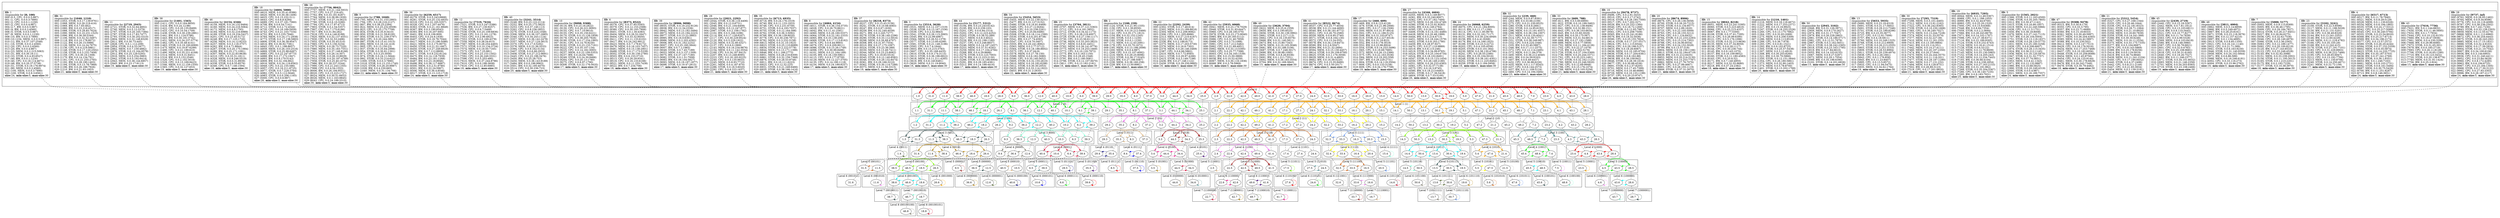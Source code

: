 strict
digraph SkipGraph {

	# vertical
	edge [dir=none style=dashed]
	subgraph {
		"1" -> "1.0" -> "1.1" -> "1.2" -> "1.3" -> "1.4"
		}
	subgraph {
		"2" -> "2.0" -> "2.1" -> "2.2" -> "2.3" -> "2.4" -> "2.5"
		}
	subgraph {
		"32" -> "32.0" -> "32.1" -> "32.2" -> "32.3" -> "32.4" -> "32.5" -> "32.6"
		}
	subgraph {
		"17" -> "17.0" -> "17.1" -> "17.2" -> "17.3" -> "17.4" -> "17.5"
		}
	subgraph {
		"33" -> "33.0" -> "33.1" -> "33.2" -> "33.3" -> "33.4" -> "33.5" -> "33.6" -> "33.7"
		}
	subgraph {
		"9" -> "9.0" -> "9.1" -> "9.2" -> "9.3" -> "9.4" -> "9.5"
		}
	subgraph {
		"31" -> "31.0" -> "31.1" -> "31.2" -> "31.3" -> "31.4" -> "31.5" -> "31.6"
		}
	subgraph {
		"14" -> "14.0" -> "14.1" -> "14.2" -> "14.3" -> "14.4" -> "14.5" -> "14.6"
		}
	subgraph {
		"38" -> "38.0" -> "38.1" -> "38.2" -> "38.3" -> "38.4" -> "38.5" -> "38.6" -> "38.7"
		}
	subgraph {
		"5" -> "5.0" -> "5.1" -> "5.2" -> "5.3" -> "5.4" -> "5.5" -> "5.6"
		}
	subgraph {
		"29" -> "29.0" -> "29.1" -> "29.2" -> "29.3" -> "29.4" -> "29.5"
		}
	subgraph {
		"22" -> "22.0" -> "22.1" -> "22.2" -> "22.3" -> "22.4" -> "22.5" -> "22.6" -> "22.7"
		}
	subgraph {
		"45" -> "45.0" -> "45.1" -> "45.2" -> "45.3" -> "45.4" -> "45.5" -> "45.6"
		}
	subgraph {
		"11" -> "11.0" -> "11.1" -> "11.2" -> "11.3" -> "11.4" -> "11.5" -> "11.6"
		}
	subgraph {
		"50" -> "50.0" -> "50.1" -> "50.2" -> "50.3" -> "50.4" -> "50.5" -> "50.6"
		}
	subgraph {
		"23" -> "23.0" -> "23.1" -> "23.2" -> "23.3" -> "23.4" -> "23.5"
		}
	subgraph {
		"40" -> "40.0" -> "40.1" -> "40.2" -> "40.3" -> "40.4" -> "40.5" -> "40.6"
		}
	subgraph {
		"3" -> "3.0" -> "3.1" -> "3.2" -> "3.3" -> "3.4" -> "3.5"
		}
	subgraph {
		"49" -> "49.0" -> "49.1" -> "49.2" -> "49.3" -> "49.4" -> "49.5" -> "49.6" -> "49.7"
		}
	subgraph {
		"25" -> "25.0" -> "25.1" -> "25.2" -> "25.3" -> "25.4"
		}
	subgraph {
		"48" -> "48.0" -> "48.1" -> "48.2" -> "48.3" -> "48.4" -> "48.5" -> "48.6"
		}
	subgraph {
		"8" -> "8.0" -> "8.1" -> "8.2" -> "8.3" -> "8.4" -> "8.5"
		}
	subgraph {
		"46" -> "46.0" -> "46.1" -> "46.2" -> "46.3" -> "46.4" -> "46.5" -> "46.6" -> "46.7" -> "46.8"
		}
	subgraph {
		"27" -> "27.0" -> "27.1" -> "27.2" -> "27.3" -> "27.4" -> "27.5" -> "27.6"
		}
	subgraph {
		"18" -> "18.0" -> "18.1" -> "18.2" -> "18.3" -> "18.4" -> "18.5" -> "18.6" -> "18.7" -> "18.8"
		}
	subgraph {
		"7" -> "7.0" -> "7.1" -> "7.2" -> "7.3" -> "7.4" -> "7.5"
		}
	subgraph {
		"44" -> "44.0" -> "44.1" -> "44.2" -> "44.3" -> "44.4" -> "44.5" -> "44.6"
		}
	subgraph {
		"21" -> "21.0" -> "21.1" -> "21.2" -> "21.3" -> "21.4" -> "21.5"
		}
	subgraph {
		"34" -> "34.0" -> "34.1" -> "34.2" -> "34.3" -> "34.4" -> "34.5" -> "34.6"
		}
	subgraph {
		"13" -> "13.0" -> "13.1" -> "13.2" -> "13.3" -> "13.4" -> "13.5" -> "13.6" -> "13.7"
		}
	subgraph {
		"42" -> "42.0" -> "42.1" -> "42.2" -> "42.3" -> "42.4" -> "42.5" -> "42.6" -> "42.7"
		}
	subgraph {
		"24" -> "24.0" -> "24.1" -> "24.2" -> "24.3" -> "24.4" -> "24.5" -> "24.6"
		}
	subgraph {
		"36" -> "36.0" -> "36.1" -> "36.2" -> "36.3" -> "36.4" -> "36.5" -> "36.6"
		}
	subgraph {
		"4" -> "4.0" -> "4.1" -> "4.2" -> "4.3" -> "4.4" -> "4.5" -> "4.6"
		}
	subgraph {
		"35" -> "35.0" -> "35.1" -> "35.2" -> "35.3" -> "35.4" -> "35.5"
		}
	subgraph {
		"19" -> "19.0" -> "19.1" -> "19.2" -> "19.3" -> "19.4" -> "19.5" -> "19.6"
		}
	subgraph {
		"30" -> "30.0" -> "30.1" -> "30.2" -> "30.3" -> "30.4" -> "30.5" -> "30.6" -> "30.7"
		}
	subgraph {
		"12" -> "12.0" -> "12.1" -> "12.2" -> "12.3" -> "12.4" -> "12.5" -> "12.6"
		}
	subgraph {
		"43" -> "43.0" -> "43.1" -> "43.2" -> "43.3" -> "43.4" -> "43.5" -> "43.6" -> "43.7"
		}
	subgraph {
		"26" -> "26.0" -> "26.1" -> "26.2" -> "26.3" -> "26.4" -> "26.5" -> "26.6"
		}
	subgraph {
		"15" -> "15.0" -> "15.1" -> "15.2" -> "15.3" -> "15.4"
		}
	subgraph {
		"37" -> "37.0" -> "37.1" -> "37.2" -> "37.3" -> "37.4" -> "37.5"
		}
	subgraph {
		"6" -> "6.0" -> "6.1" -> "6.2" -> "6.3" -> "6.4" -> "6.5" -> "6.6"
		}
	subgraph {
		"41" -> "41.0" -> "41.1" -> "41.2" -> "41.3" -> "41.4" -> "41.5" -> "41.6" -> "41.7"
		}
	subgraph {
		"20" -> "20.0" -> "20.1" -> "20.2" -> "20.3" -> "20.4" -> "20.5"
		}
	subgraph {
		"39" -> "39.0" -> "39.1" -> "39.2" -> "39.3" -> "39.4" -> "39.5" -> "39.6"
		}
	subgraph {
		"10" -> "10.0" -> "10.1" -> "10.2" -> "10.3" -> "10.4" -> "10.5" -> "10.6"
		}
	subgraph {
		"47" -> "47.0" -> "47.1" -> "47.2" -> "47.3" -> "47.4" -> "47.5" -> "47.6"
		}
	subgraph {
		"16" -> "16.0" -> "16.1" -> "16.2" -> "16.3" -> "16.4" -> "16.5" -> "16.6" -> "16.7"
		}
	subgraph {
		"28" -> "28.0" -> "28.1" -> "28.2" -> "28.3" -> "28.4" -> "28.5" -> "28.6" -> "28.7"
		}

	# horizontal
	edge [dir=forward, style=solid]
	subgraph cluster_content {
		rank = same
		"1" [shape=box, label=
			<
				<B>ID:</B> 1<BR ALIGN="LEFT"/>
				responsible for <B>[0, 100)</B><BR ALIGN="LEFT"/>
				000 (0.5, CPU, 0.0.0.5:987)<BR ALIGN="LEFT"/>
				001 (1, CPU, 0.0.0.3:7890)<BR ALIGN="LEFT"/>
				002 (2, CPU, 0.0.0.1:1230)<BR ALIGN="LEFT"/>
				003 (2, CPU, 0.0.0.4:987)<BR ALIGN="LEFT"/>
				004 (2.7, BW, 0.0.0.5:987)<BR ALIGN="LEFT"/>
				005 (4, BW, 0.0.0.2:4560)<BR ALIGN="LEFT"/>
				006 (5, STOR, 0.0.0.5:987)<BR ALIGN="LEFT"/>
				007 (8, MEM, 0.0.0.1:1230)<BR ALIGN="LEFT"/>
				008 (10, BW, 0.0.0.3:7890)<BR ALIGN="LEFT"/>
				009 (10.1234, MEM, 0.0.0.5:987)<BR ALIGN="LEFT"/>
				010 (12, BW, 0.0.37.107:2548)<BR ALIGN="LEFT"/>
				011 (16, STOR, 0.0.0.2:4560)<BR ALIGN="LEFT"/>
				012 (20, CPU, 0.0.0.2:4560)<BR ALIGN="LEFT"/>
				013 (20, BW, 0.0.0.4:987)<BR ALIGN="LEFT"/>
				014 (23, MEM, 0.0.2.215:5063)<BR ALIGN="LEFT"/>
				015 (31, BW, 0.0.30.16:11)<BR ALIGN="LEFT"/>
				016 (33, STOR, 0.0.4.93:6527)<BR ALIGN="LEFT"/>
				017 (40, BW, 0.0.0.1:1230)<BR ALIGN="LEFT"/>
				018 (40, CPU, 0.0.18.114:4671)<BR ALIGN="LEFT"/>
				019 (48, BW, 0.0.20.37:5738)<BR ALIGN="LEFT"/>
				020 (51, STOR, 0.0.19.176:9974)<BR ALIGN="LEFT"/>
				021 (80, MEM, 0.0.0.2:4560)<BR ALIGN="LEFT"/>
				022 (100, MEM, 0.0.0.3:7890)<BR ALIGN="LEFT"/>
				023 (100, STOR, 0.0.9.3:6561)<BR ALIGN="LEFT"/>
			<B>size:</B>24, <B>min-size:</B>5, <B>max-size:</B>30<BR ALIGN="LEFT"/>			>]
		"2" [shape=box, label=
			<
				<B>ID:</B> 2<BR ALIGN="LEFT"/>
				responsible for <B>[100, 239)</B><BR ALIGN="LEFT"/>
				000 (124, STOR, 0.0.21.95:1335)<BR ALIGN="LEFT"/>
				001 (130, CPU, 0.0.1.30:8550)<BR ALIGN="LEFT"/>
				002 (137, MEM, 0.0.19.212:5466)<BR ALIGN="LEFT"/>
				003 (142, CPU, 0.0.35.171:1813)<BR ALIGN="LEFT"/>
				004 (154, BW, 0.0.32.152:1245)<BR ALIGN="LEFT"/>
				005 (160, STOR, 0.0.0.1:1230)<BR ALIGN="LEFT"/>
				006 (160, STOR, 0.0.0.1:1230)<BR ALIGN="LEFT"/>
				007 (172, MEM, 0.0.12.43:2091)<BR ALIGN="LEFT"/>
				008 (178, CPU, 0.0.33.70:1672)<BR ALIGN="LEFT"/>
				009 (195, MEM, 0.0.13.198:2698)<BR ALIGN="LEFT"/>
				010 (200, MEM, 0.0.0.4:987)<BR ALIGN="LEFT"/>
				011 (208, CPU, 0.0.15.107:4092)<BR ALIGN="LEFT"/>
				012 (216, MEM, 0.0.29.25:9096)<BR ALIGN="LEFT"/>
				013 (223, STOR, 0.0.38.17:5245)<BR ALIGN="LEFT"/>
				014 (225, BW, 0.0.27.198:5087)<BR ALIGN="LEFT"/>
				015 (238, MEM, 0.0.38.160:258)<BR ALIGN="LEFT"/>
				016 (239, BW, 0.0.13.50:8981)<BR ALIGN="LEFT"/>
			<B>size:</B>17, <B>min-size:</B>5, <B>max-size:</B>30<BR ALIGN="LEFT"/>			>]
		"32" [shape=box, label=
			<
				<B>ID:</B> 32<BR ALIGN="LEFT"/>
				responsible for <B>[239, 460)</B><BR ALIGN="LEFT"/>
				000 (244, MEM, 0.0.0.87:9391)<BR ALIGN="LEFT"/>
				001 (263, BW, 0.0.33.66:2109)<BR ALIGN="LEFT"/>
				002 (275, CPU, 0.0.21.230:9525)<BR ALIGN="LEFT"/>
				003 (280, STOR, 0.0.6.6:2681)<BR ALIGN="LEFT"/>
				004 (292, STOR, 0.0.14.95:6192)<BR ALIGN="LEFT"/>
				005 (296, MEM, 0.0.15.191:4557)<BR ALIGN="LEFT"/>
				006 (298, MEM, 0.0.38.194:1007)<BR ALIGN="LEFT"/>
				007 (311, MEM, 0.0.6.120:4041)<BR ALIGN="LEFT"/>
				008 (314, CPU, 0.0.32.39:7177)<BR ALIGN="LEFT"/>
				009 (331, STOR, 0.0.38.249:987)<BR ALIGN="LEFT"/>
				010 (332, CPU, 0.0.6.224:1046)<BR ALIGN="LEFT"/>
				011 (335, BW, 0.0.33.40:5887)<BR ALIGN="LEFT"/>
				012 (346, BW, 0.0.17.111:2575)<BR ALIGN="LEFT"/>
				013 (372, CPU, 0.0.12.114:2485)<BR ALIGN="LEFT"/>
				014 (372, MEM, 0.0.11.84:379)<BR ALIGN="LEFT"/>
				015 (400, MEM, 0.0.36.212:4040)<BR ALIGN="LEFT"/>
				016 (401, BW, 0.0.24.59:9163)<BR ALIGN="LEFT"/>
				017 (407, BW, 0.0.6.49:4437)<BR ALIGN="LEFT"/>
				018 (432, CPU, 0.0.36.98:6226)<BR ALIGN="LEFT"/>
				019 (435, MEM, 0.0.1.117:8343)<BR ALIGN="LEFT"/>
				020 (437, CPU, 0.0.6.144:2573)<BR ALIGN="LEFT"/>
				021 (437, BW, 0.0.11.109:5124)<BR ALIGN="LEFT"/>
				022 (460, CPU, 0.0.14.194:3484)<BR ALIGN="LEFT"/>
			<B>size:</B>23, <B>min-size:</B>5, <B>max-size:</B>30<BR ALIGN="LEFT"/>			>]
		"17" [shape=box, label=
			<
				<B>ID:</B> 17<BR ALIGN="LEFT"/>
				responsible for <B>[460, 609)</B><BR ALIGN="LEFT"/>
				000 (469, BW, 0.0.8.123:4128)<BR ALIGN="LEFT"/>
				001 (479, STOR, 0.0.21.96:2946)<BR ALIGN="LEFT"/>
				002 (489, CPU, 0.0.17.126:1506)<BR ALIGN="LEFT"/>
				003 (500, MEM, 0.0.31.97:8914)<BR ALIGN="LEFT"/>
				004 (502, CPU, 0.0.12.186:5125)<BR ALIGN="LEFT"/>
				005 (506, BW, 0.0.31.103:8747)<BR ALIGN="LEFT"/>
				006 (519, STOR, 0.0.2.227:6518)<BR ALIGN="LEFT"/>
				007 (531, BW, 0.0.31.16:823)<BR ALIGN="LEFT"/>
				008 (552, BW, 0.0.9.178:3018)<BR ALIGN="LEFT"/>
				009 (552, BW, 0.0.23.96:8924)<BR ALIGN="LEFT"/>
				010 (554, STOR, 0.0.14.253:3496)<BR ALIGN="LEFT"/>
				011 (565, CPU, 0.0.19.69:7685)<BR ALIGN="LEFT"/>
				012 (572, MEM, 0.0.26.15:2366)<BR ALIGN="LEFT"/>
				013 (575, CPU, 0.0.22.163:3536)<BR ALIGN="LEFT"/>
				014 (584, MEM, 0.0.19.202:558)<BR ALIGN="LEFT"/>
				015 (597, BW, 0.0.29.229:2731)<BR ALIGN="LEFT"/>
				016 (604, STOR, 0.0.14.118:3504)<BR ALIGN="LEFT"/>
				017 (609, CPU, 0.0.0.133:3158)<BR ALIGN="LEFT"/>
				018 (609, CPU, 0.0.34.176:7708)<BR ALIGN="LEFT"/>
			<B>size:</B>19, <B>min-size:</B>5, <B>max-size:</B>30<BR ALIGN="LEFT"/>			>]
		"33" [shape=box, label=
			<
				<B>ID:</B> 33<BR ALIGN="LEFT"/>
				responsible for <B>[609, 788)</B><BR ALIGN="LEFT"/>
				000 (611, BW, 0.0.5.60:6900)<BR ALIGN="LEFT"/>
				001 (622, STOR, 0.0.10.199:3462)<BR ALIGN="LEFT"/>
				002 (627, CPU, 0.0.31.138:9406)<BR ALIGN="LEFT"/>
				003 (641, MEM, 0.0.32.98:151)<BR ALIGN="LEFT"/>
				004 (643, CPU, 0.0.36.103:6634)<BR ALIGN="LEFT"/>
				005 (645, BW, 0.0.33.60:3029)<BR ALIGN="LEFT"/>
				006 (649, BW, 0.0.20.175:567)<BR ALIGN="LEFT"/>
				007 (670, MEM, 0.0.31.54:6813)<BR ALIGN="LEFT"/>
				008 (688, BW, 0.0.27.192:1588)<BR ALIGN="LEFT"/>
				009 (689, MEM, 0.0.0.77:5859)<BR ALIGN="LEFT"/>
				010 (702, MEM, 0.0.11.184:4126)<BR ALIGN="LEFT"/>
				011 (702, CPU, 0.0.22.27:1079)<BR ALIGN="LEFT"/>
				012 (725, BW, 0.0.4.202:5176)<BR ALIGN="LEFT"/>
				013 (726, STOR, 0.0.37.104:5369)<BR ALIGN="LEFT"/>
				014 (736, MEM, 0.0.25.244:3371)<BR ALIGN="LEFT"/>
				015 (761, CPU, 0.0.35.223:1491)<BR ALIGN="LEFT"/>
				016 (767, STOR, 0.0.32.162:1125)<BR ALIGN="LEFT"/>
				017 (780, MEM, 0.0.23.246:5920)<BR ALIGN="LEFT"/>
				018 (780, CPU, 0.0.12.69:9948)<BR ALIGN="LEFT"/>
				019 (786, CPU, 0.0.15.176:1074)<BR ALIGN="LEFT"/>
				020 (788, MEM, 0.0.0.105:5258)<BR ALIGN="LEFT"/>
			<B>size:</B>21, <B>min-size:</B>5, <B>max-size:</B>30<BR ALIGN="LEFT"/>			>]
		"9" [shape=box, label=
			<
				<B>ID:</B> 9<BR ALIGN="LEFT"/>
				responsible for <B>[788, 1040)</B><BR ALIGN="LEFT"/>
				000 (793, MEM, 0.0.31.153:2993)<BR ALIGN="LEFT"/>
				001 (794, CPU, 0.0.28.216:2127)<BR ALIGN="LEFT"/>
				002 (807, BW, 0.0.38.25:2394)<BR ALIGN="LEFT"/>
				003 (822, MEM, 0.0.25.232:8508)<BR ALIGN="LEFT"/>
				004 (823, CPU, 0.0.25.175:7708)<BR ALIGN="LEFT"/>
				005 (834, STOR, 0.0.35.9:3410)<BR ALIGN="LEFT"/>
				006 (850, STOR, 0.0.21.59:8100)<BR ALIGN="LEFT"/>
				007 (850, STOR, 0.0.31.239:3797)<BR ALIGN="LEFT"/>
				008 (863, CPU, 0.0.20.244:389)<BR ALIGN="LEFT"/>
				009 (887, STOR, 0.0.15.41:1015)<BR ALIGN="LEFT"/>
				010 (892, MEM, 0.0.18.141:418)<BR ALIGN="LEFT"/>
				011 (905, CPU, 0.0.13.150:23)<BR ALIGN="LEFT"/>
				012 (937, STOR, 0.0.35.64:2998)<BR ALIGN="LEFT"/>
				013 (954, STOR, 0.0.30.81:1301)<BR ALIGN="LEFT"/>
				014 (971, CPU, 0.0.3.25:3056)<BR ALIGN="LEFT"/>
				015 (974, STOR, 0.0.24.11:5644)<BR ALIGN="LEFT"/>
				016 (992, STOR, 0.0.33.214:622)<BR ALIGN="LEFT"/>
				017 (1000, STOR, 0.0.0.3:7890)<BR ALIGN="LEFT"/>
				018 (1018, STOR, 0.0.13.153:1740)<BR ALIGN="LEFT"/>
				019 (1025, STOR, 0.0.26.20:9987)<BR ALIGN="LEFT"/>
				020 (1028, BW, 0.0.4.230:665)<BR ALIGN="LEFT"/>
				021 (1040, MEM, 0.0.31.134:766)<BR ALIGN="LEFT"/>
			<B>size:</B>22, <B>min-size:</B>5, <B>max-size:</B>30<BR ALIGN="LEFT"/>			>]
		"31" [shape=box, label=
			<
				<B>ID:</B> 31<BR ALIGN="LEFT"/>
				responsible for <B>[1040, 1210)</B><BR ALIGN="LEFT"/>
				000 (1053, STOR, 0.0.17.139:9761)<BR ALIGN="LEFT"/>
				001 (1068, MEM, 0.0.26.219:416)<BR ALIGN="LEFT"/>
				002 (1069, BW, 0.0.7.65:462)<BR ALIGN="LEFT"/>
				003 (1080, BW, 0.0.23.216:4517)<BR ALIGN="LEFT"/>
				004 (1088, STOR, 0.0.28.85:7624)<BR ALIGN="LEFT"/>
				005 (1090, MEM, 0.0.10.231:1525)<BR ALIGN="LEFT"/>
				006 (1096, BW, 0.0.36.58:5344)<BR ALIGN="LEFT"/>
				007 (1106, MEM, 0.0.32.32:3497)<BR ALIGN="LEFT"/>
				008 (1118, BW, 0.0.10.178:8072)<BR ALIGN="LEFT"/>
				009 (1122, BW, 0.0.26.15:5988)<BR ALIGN="LEFT"/>
				010 (1126, MEM, 0.0.14.24:7675)<BR ALIGN="LEFT"/>
				011 (1136, CPU, 0.0.4.219:5881)<BR ALIGN="LEFT"/>
				012 (1148, STOR, 0.0.17.120:2502)<BR ALIGN="LEFT"/>
				013 (1158, STOR, 0.0.3.232:7408)<BR ALIGN="LEFT"/>
				014 (1159, CPU, 0.0.30.16:1308)<BR ALIGN="LEFT"/>
				015 (1170, BW, 0.0.14.134:791)<BR ALIGN="LEFT"/>
				016 (1181, CPU, 0.0.21.255:2765)<BR ALIGN="LEFT"/>
				017 (1192, BW, 0.0.28.190:1403)<BR ALIGN="LEFT"/>
				018 (1194, STOR, 0.0.13.78:7968)<BR ALIGN="LEFT"/>
				019 (1196, BW, 0.0.26.188:7926)<BR ALIGN="LEFT"/>
				020 (1210, BW, 0.0.21.93:1953)<BR ALIGN="LEFT"/>
			<B>size:</B>21, <B>min-size:</B>5, <B>max-size:</B>30<BR ALIGN="LEFT"/>			>]
		"14" [shape=box, label=
			<
				<B>ID:</B> 14<BR ALIGN="LEFT"/>
				responsible for <B>[1210, 1401)</B><BR ALIGN="LEFT"/>
				000 (1216, MEM, 0.0.18.116:4672)<BR ALIGN="LEFT"/>
				001 (1222, MEM, 0.0.17.253:2371)<BR ALIGN="LEFT"/>
				002 (1227, BW, 0.0.15.16:9925)<BR ALIGN="LEFT"/>
				003 (1247, STOR, 0.0.18.255:2526)<BR ALIGN="LEFT"/>
				004 (1260, CPU, 0.0.13.175:7882)<BR ALIGN="LEFT"/>
				005 (1264, CPU, 0.0.32.83:2089)<BR ALIGN="LEFT"/>
				006 (1275, MEM, 0.0.4.206:5309)<BR ALIGN="LEFT"/>
				007 (1286, MEM, 0.0.6.113:8518)<BR ALIGN="LEFT"/>
				008 (1289, CPU, 0.0.36.7:978)<BR ALIGN="LEFT"/>
				009 (1293, CPU, 0.0.0.81:1521)<BR ALIGN="LEFT"/>
				010 (1293, BW, 0.0.9.102:8725)<BR ALIGN="LEFT"/>
				011 (1305, STOR, 0.0.25.57:5438)<BR ALIGN="LEFT"/>
				012 (1307, MEM, 0.0.3.12:4919)<BR ALIGN="LEFT"/>
				013 (1308, BW, 0.0.30.203:8260)<BR ALIGN="LEFT"/>
				014 (1321, BW, 0.0.30.70:5866)<BR ALIGN="LEFT"/>
				015 (1350, STOR, 0.0.12.151:3844)<BR ALIGN="LEFT"/>
				016 (1354, CPU, 0.0.26.180:5861)<BR ALIGN="LEFT"/>
				017 (1373, MEM, 0.0.32.90:1403)<BR ALIGN="LEFT"/>
				018 (1374, MEM, 0.0.5.78:8700)<BR ALIGN="LEFT"/>
				019 (1401, STOR, 0.0.13.202:1769)<BR ALIGN="LEFT"/>
			<B>size:</B>20, <B>min-size:</B>5, <B>max-size:</B>30<BR ALIGN="LEFT"/>			>]
		"38" [shape=box, label=
			<
				<B>ID:</B> 38<BR ALIGN="LEFT"/>
				responsible for <B>[1401, 1565)</B><BR ALIGN="LEFT"/>
				000 (1411, CPU, 0.0.0.164:9650)<BR ALIGN="LEFT"/>
				001 (1416, BW, 0.0.24.12:98)<BR ALIGN="LEFT"/>
				002 (1422, CPU, 0.0.20.135:8469)<BR ALIGN="LEFT"/>
				003 (1433, CPU, 0.0.10.54:1709)<BR ALIGN="LEFT"/>
				004 (1438, STOR, 0.0.30.239:2881)<BR ALIGN="LEFT"/>
				005 (1441, BW, 0.0.1.124:5786)<BR ALIGN="LEFT"/>
				006 (1443, BW, 0.0.30.191:3742)<BR ALIGN="LEFT"/>
				007 (1451, MEM, 0.0.34.237:5774)<BR ALIGN="LEFT"/>
				008 (1462, CPU, 0.0.35.48:4141)<BR ALIGN="LEFT"/>
				009 (1463, STOR, 0.0.19.160:6069)<BR ALIGN="LEFT"/>
				010 (1475, MEM, 0.0.19.87:6299)<BR ALIGN="LEFT"/>
				011 (1490, CPU, 0.0.21.199:610)<BR ALIGN="LEFT"/>
				012 (1490, MEM, 0.0.35.221:4168)<BR ALIGN="LEFT"/>
				013 (1514, MEM, 0.0.9.31:6451)<BR ALIGN="LEFT"/>
				014 (1516, BW, 0.0.5.152:2546)<BR ALIGN="LEFT"/>
				015 (1526, CPU, 0.0.2.102:3016)<BR ALIGN="LEFT"/>
				016 (1529, CPU, 0.0.13.169:9423)<BR ALIGN="LEFT"/>
				017 (1546, MEM, 0.0.12.159:1550)<BR ALIGN="LEFT"/>
				018 (1565, CPU, 0.0.32.127:653)<BR ALIGN="LEFT"/>
			<B>size:</B>19, <B>min-size:</B>5, <B>max-size:</B>30<BR ALIGN="LEFT"/>			>]
		"5" [shape=box, label=
			<
				<B>ID:</B> 5<BR ALIGN="LEFT"/>
				responsible for <B>[1565, 2021)</B><BR ALIGN="LEFT"/>
				000 (1566, STOR, 0.0.11.163:4500)<BR ALIGN="LEFT"/>
				001 (1596, STOR, 0.0.35.205:7805)<BR ALIGN="LEFT"/>
				002 (1612, BW, 0.0.30.47:1142)<BR ALIGN="LEFT"/>
				003 (1615, STOR, 0.0.16.66:1857)<BR ALIGN="LEFT"/>
				004 (1619, MEM, 0.0.22.240:5966)<BR ALIGN="LEFT"/>
				005 (1638, CPU, 0.0.11.3:1751)<BR ALIGN="LEFT"/>
				006 (1656, BW, 0.0.38.18:8008)<BR ALIGN="LEFT"/>
				007 (1676, MEM, 0.0.27.142:7115)<BR ALIGN="LEFT"/>
				008 (1707, BW, 0.0.26.104:5004)<BR ALIGN="LEFT"/>
				009 (1751, STOR, 0.0.13.118:1637)<BR ALIGN="LEFT"/>
				010 (1808, STOR, 0.0.28.120:5775)<BR ALIGN="LEFT"/>
				011 (1831, MEM, 0.0.25.180:3258)<BR ALIGN="LEFT"/>
				012 (1839, CPU, 0.0.8.206:6607)<BR ALIGN="LEFT"/>
				013 (1874, STOR, 0.0.28.115:3435)<BR ALIGN="LEFT"/>
				014 (1924, BW, 0.0.36.212:1145)<BR ALIGN="LEFT"/>
				015 (1936, MEM, 0.0.18.120:5870)<BR ALIGN="LEFT"/>
				016 (1947, STOR, 0.0.31.32:7757)<BR ALIGN="LEFT"/>
				017 (1947, BW, 0.0.37.74:3851)<BR ALIGN="LEFT"/>
				018 (1953, MEM, 0.0.8.41:1343)<BR ALIGN="LEFT"/>
				019 (1971, BW, 0.0.12.132:9887)<BR ALIGN="LEFT"/>
				020 (1980, BW, 0.0.10.68:5825)<BR ALIGN="LEFT"/>
				021 (1990, STOR, 0.0.20.249:4319)<BR ALIGN="LEFT"/>
				022 (2000, STOR, 0.0.0.4:987)<BR ALIGN="LEFT"/>
				023 (2021, MEM, 0.0.18.189:7557)<BR ALIGN="LEFT"/>
			<B>size:</B>24, <B>min-size:</B>5, <B>max-size:</B>30<BR ALIGN="LEFT"/>			>]
		"29" [shape=box, label=
			<
				<B>ID:</B> 29<BR ALIGN="LEFT"/>
				responsible for <B>[2021, 2292)</B><BR ALIGN="LEFT"/>
				000 (2044, STOR, 0.0.38.116:4406)<BR ALIGN="LEFT"/>
				001 (2045, BW, 0.0.12.0:6731)<BR ALIGN="LEFT"/>
				002 (2046, BW, 0.0.21.104:6409)<BR ALIGN="LEFT"/>
				003 (2062, MEM, 0.0.12.247:877)<BR ALIGN="LEFT"/>
				004 (2087, STOR, 0.0.2.109:1782)<BR ALIGN="LEFT"/>
				005 (2102, BW, 0.0.5.166:3296)<BR ALIGN="LEFT"/>
				006 (2114, BW, 0.0.17.128:6207)<BR ALIGN="LEFT"/>
				007 (2117, CPU, 0.0.30.229:9524)<BR ALIGN="LEFT"/>
				008 (2120, BW, 0.0.5.229:1922)<BR ALIGN="LEFT"/>
				009 (2120, MEM, 0.0.32.80:4327)<BR ALIGN="LEFT"/>
				010 (2137, CPU, 0.0.6.0:1969)<BR ALIGN="LEFT"/>
				011 (2143, MEM, 0.0.16.234:9876)<BR ALIGN="LEFT"/>
				012 (2154, MEM, 0.0.11.142:3554)<BR ALIGN="LEFT"/>
				013 (2169, CPU, 0.0.34.187:8415)<BR ALIGN="LEFT"/>
				014 (2207, BW, 0.0.13.248:8095)<BR ALIGN="LEFT"/>
				015 (2223, CPU, 0.0.18.183:9225)<BR ALIGN="LEFT"/>
				016 (2240, CPU, 0.0.3.135:9933)<BR ALIGN="LEFT"/>
				017 (2245, MEM, 0.0.8.93:7710)<BR ALIGN="LEFT"/>
				018 (2261, MEM, 0.0.4.187:870)<BR ALIGN="LEFT"/>
				019 (2286, STOR, 0.0.18.5:6020)<BR ALIGN="LEFT"/>
				020 (2292, CPU, 0.0.6.222:1637)<BR ALIGN="LEFT"/>
			<B>size:</B>21, <B>min-size:</B>5, <B>max-size:</B>30<BR ALIGN="LEFT"/>			>]
		"22" [shape=box, label=
			<
				<B>ID:</B> 22<BR ALIGN="LEFT"/>
				responsible for <B>[2292, 2439)</B><BR ALIGN="LEFT"/>
				000 (2302, STOR, 0.0.17.48:614)<BR ALIGN="LEFT"/>
				001 (2302, MEM, 0.0.13.189:8816)<BR ALIGN="LEFT"/>
				002 (2304, MEM, 0.0.2.206:9082)<BR ALIGN="LEFT"/>
				003 (2306, CPU, 0.0.1.205:8886)<BR ALIGN="LEFT"/>
				004 (2313, MEM, 0.0.27.210:4167)<BR ALIGN="LEFT"/>
				005 (2322, CPU, 0.0.38.130:197)<BR ALIGN="LEFT"/>
				006 (2336, BW, 0.0.2.186:8173)<BR ALIGN="LEFT"/>
				007 (2375, MEM, 0.0.17.203:5730)<BR ALIGN="LEFT"/>
				008 (2376, MEM, 0.0.16.6:7302)<BR ALIGN="LEFT"/>
				009 (2379, MEM, 0.0.29.146:3469)<BR ALIGN="LEFT"/>
				010 (2387, CPU, 0.0.6.66:5862)<BR ALIGN="LEFT"/>
				011 (2410, MEM, 0.0.7.72:9565)<BR ALIGN="LEFT"/>
				012 (2411, STOR, 0.0.29.97:4266)<BR ALIGN="LEFT"/>
				013 (2415, STOR, 0.0.3.149:7198)<BR ALIGN="LEFT"/>
				014 (2436, BW, 0.0.27.148:1122)<BR ALIGN="LEFT"/>
				015 (2439, STOR, 0.0.29.250:9885)<BR ALIGN="LEFT"/>
			<B>size:</B>16, <B>min-size:</B>5, <B>max-size:</B>30<BR ALIGN="LEFT"/>			>]
		"45" [shape=box, label=
			<
				<B>ID:</B> 45<BR ALIGN="LEFT"/>
				responsible for <B>[2439, 2719)</B><BR ALIGN="LEFT"/>
				000 (2440, CPU, 0.0.15.18:3297)<BR ALIGN="LEFT"/>
				001 (2442, MEM, 0.0.7.81:1812)<BR ALIGN="LEFT"/>
				002 (2508, CPU, 0.0.13.103:6811)<BR ALIGN="LEFT"/>
				003 (2516, BW, 0.0.8.110:3445)<BR ALIGN="LEFT"/>
				004 (2521, CPU, 0.0.10.77:8277)<BR ALIGN="LEFT"/>
				005 (2535, BW, 0.0.11.74:7839)<BR ALIGN="LEFT"/>
				006 (2563, CPU, 0.0.4.99:5328)<BR ALIGN="LEFT"/>
				007 (2569, MEM, 0.0.4.103:8418)<BR ALIGN="LEFT"/>
				008 (2580, BW, 0.0.8.148:3980)<BR ALIGN="LEFT"/>
				009 (2587, CPU, 0.0.36.78:6821)<BR ALIGN="LEFT"/>
				010 (2601, CPU, 0.0.32.0:4783)<BR ALIGN="LEFT"/>
				011 (2611, BW, 0.0.25.108:9681)<BR ALIGN="LEFT"/>
				012 (2618, CPU, 0.0.30.31:6160)<BR ALIGN="LEFT"/>
				013 (2640, CPU, 0.0.19.26:7527)<BR ALIGN="LEFT"/>
				014 (2662, BW, 0.0.11.246:2377)<BR ALIGN="LEFT"/>
				015 (2671, STOR, 0.0.34.101:8032)<BR ALIGN="LEFT"/>
				016 (2693, MEM, 0.0.21.146:2356)<BR ALIGN="LEFT"/>
				017 (2701, MEM, 0.0.34.203:9365)<BR ALIGN="LEFT"/>
				018 (2719, STOR, 0.0.23.108:2466)<BR ALIGN="LEFT"/>
			<B>size:</B>19, <B>min-size:</B>5, <B>max-size:</B>30<BR ALIGN="LEFT"/>			>]
		"11" [shape=box, label=
			<
				<B>ID:</B> 11<BR ALIGN="LEFT"/>
				responsible for <B>[2719, 2945)</B><BR ALIGN="LEFT"/>
				000 (2721, STOR, 0.0.32.64:4602)<BR ALIGN="LEFT"/>
				001 (2740, MEM, 0.0.5.12:3379)<BR ALIGN="LEFT"/>
				002 (2767, STOR, 0.0.20.165:7384)<BR ALIGN="LEFT"/>
				003 (2787, STOR, 0.0.17.83:7477)<BR ALIGN="LEFT"/>
				004 (2793, STOR, 0.0.30.202:5310)<BR ALIGN="LEFT"/>
				005 (2804, MEM, 0.0.32.148:8329)<BR ALIGN="LEFT"/>
				006 (2811, BW, 0.0.30.73:445)<BR ALIGN="LEFT"/>
				007 (2828, CPU, 0.0.1.112:209)<BR ALIGN="LEFT"/>
				008 (2854, STOR, 0.0.4.53:2677)<BR ALIGN="LEFT"/>
				009 (2862, MEM, 0.0.7.159:4882)<BR ALIGN="LEFT"/>
				010 (2876, STOR, 0.0.15.164:9578)<BR ALIGN="LEFT"/>
				011 (2912, BW, 0.0.25.129:5293)<BR ALIGN="LEFT"/>
				012 (2916, MEM, 0.0.5.254:3983)<BR ALIGN="LEFT"/>
				013 (2942, STOR, 0.0.5.192:6414)<BR ALIGN="LEFT"/>
				014 (2943, MEM, 0.0.38.144:6857)<BR ALIGN="LEFT"/>
				015 (2945, BW, 0.0.23.17:9113)<BR ALIGN="LEFT"/>
			<B>size:</B>16, <B>min-size:</B>5, <B>max-size:</B>30<BR ALIGN="LEFT"/>			>]
		"50" [shape=box, label=
			<
				<B>ID:</B> 50<BR ALIGN="LEFT"/>
				responsible for <B>[2945, 3102)</B><BR ALIGN="LEFT"/>
				000 (2948, BW, 0.0.31.126:3971)<BR ALIGN="LEFT"/>
				001 (2959, MEM, 0.0.9.170:2627)<BR ALIGN="LEFT"/>
				002 (2974, BW, 0.0.31.17:7047)<BR ALIGN="LEFT"/>
				003 (2979, BW, 0.0.26.228:2863)<BR ALIGN="LEFT"/>
				004 (2981, STOR, 0.0.14.186:5717)<BR ALIGN="LEFT"/>
				005 (2981, CPU, 0.0.12.51:7879)<BR ALIGN="LEFT"/>
				006 (2987, STOR, 0.0.3.162:5651)<BR ALIGN="LEFT"/>
				007 (3013, STOR, 0.0.38.242:2365)<BR ALIGN="LEFT"/>
				008 (3018, STOR, 0.0.23.163:1795)<BR ALIGN="LEFT"/>
				009 (3019, BW, 0.0.27.84:6610)<BR ALIGN="LEFT"/>
				010 (3055, BW, 0.0.14.103:9155)<BR ALIGN="LEFT"/>
				011 (3067, MEM, 0.0.9.27:5297)<BR ALIGN="LEFT"/>
				012 (3072, MEM, 0.0.29.1:7054)<BR ALIGN="LEFT"/>
				013 (3099, BW, 0.0.35.196:6390)<BR ALIGN="LEFT"/>
				014 (3102, STOR, 0.0.14.201:6826)<BR ALIGN="LEFT"/>
			<B>size:</B>15, <B>min-size:</B>5, <B>max-size:</B>30<BR ALIGN="LEFT"/>			>]
		"23" [shape=box, label=
			<
				<B>ID:</B> 23<BR ALIGN="LEFT"/>
				responsible for <B>[3102, 3241)</B><BR ALIGN="LEFT"/>
				000 (3109, STOR, 0.0.22.5:8596)<BR ALIGN="LEFT"/>
				001 (3117, MEM, 0.0.11.198:5028)<BR ALIGN="LEFT"/>
				002 (3130, BW, 0.0.21.131:5201)<BR ALIGN="LEFT"/>
				003 (3138, CPU, 0.0.38.49:8329)<BR ALIGN="LEFT"/>
				004 (3144, BW, 0.0.13.241:3352)<BR ALIGN="LEFT"/>
				005 (3146, BW, 0.0.12.60:4229)<BR ALIGN="LEFT"/>
				006 (3149, MEM, 0.0.11.218:4782)<BR ALIGN="LEFT"/>
				007 (3166, CPU, 0.0.35.105:29)<BR ALIGN="LEFT"/>
				008 (3168, BW, 0.0.12.242:415)<BR ALIGN="LEFT"/>
				009 (3178, STOR, 0.0.27.191:7101)<BR ALIGN="LEFT"/>
				010 (3183, CPU, 0.0.31.229:8903)<BR ALIGN="LEFT"/>
				011 (3185, MEM, 0.0.36.222:7466)<BR ALIGN="LEFT"/>
				012 (3195, CPU, 0.0.28.65:6947)<BR ALIGN="LEFT"/>
				013 (3212, CPU, 0.0.13.192:7784)<BR ALIGN="LEFT"/>
				014 (3213, MEM, 0.0.1.150:8706)<BR ALIGN="LEFT"/>
				015 (3240, STOR, 0.0.14.250:4671)<BR ALIGN="LEFT"/>
				016 (3241, MEM, 0.0.22.72:158)<BR ALIGN="LEFT"/>
			<B>size:</B>17, <B>min-size:</B>5, <B>max-size:</B>30<BR ALIGN="LEFT"/>			>]
		"40" [shape=box, label=
			<
				<B>ID:</B> 40<BR ALIGN="LEFT"/>
				responsible for <B>[3241, 3514)</B><BR ALIGN="LEFT"/>
				000 (3248, BW, 0.0.23.122:2114)<BR ALIGN="LEFT"/>
				001 (3252, BW, 0.0.25.172:3825)<BR ALIGN="LEFT"/>
				002 (3253, CPU, 0.0.37.140:113)<BR ALIGN="LEFT"/>
				003 (3262, CPU, 0.0.8.236:2852)<BR ALIGN="LEFT"/>
				004 (3276, STOR, 0.0.8.224:1048)<BR ALIGN="LEFT"/>
				005 (3306, MEM, 0.0.36.107:2885)<BR ALIGN="LEFT"/>
				006 (3340, CPU, 0.0.34.243:1124)<BR ALIGN="LEFT"/>
				007 (3357, MEM, 0.0.36.142:2478)<BR ALIGN="LEFT"/>
				008 (3357, MEM, 0.0.27.124:3815)<BR ALIGN="LEFT"/>
				009 (3370, CPU, 0.0.17.0:5292)<BR ALIGN="LEFT"/>
				010 (3378, MEM, 0.0.22.36:3533)<BR ALIGN="LEFT"/>
				011 (3394, CPU, 0.0.9.162:5134)<BR ALIGN="LEFT"/>
				012 (3407, STOR, 0.0.6.66:2933)<BR ALIGN="LEFT"/>
				013 (3408, STOR, 0.0.27.212:9691)<BR ALIGN="LEFT"/>
				014 (3445, CPU, 0.0.23.196:3476)<BR ALIGN="LEFT"/>
				015 (3450, BW, 0.0.25.28:753)<BR ALIGN="LEFT"/>
				016 (3450, MEM, 0.0.38.143:9189)<BR ALIGN="LEFT"/>
				017 (3484, BW, 0.0.0.196:9963)<BR ALIGN="LEFT"/>
				018 (3501, BW, 0.0.32.195:4070)<BR ALIGN="LEFT"/>
				019 (3514, CPU, 0.0.30.236:723)<BR ALIGN="LEFT"/>
			<B>size:</B>20, <B>min-size:</B>5, <B>max-size:</B>30<BR ALIGN="LEFT"/>			>]
		"3" [shape=box, label=
			<
				<B>ID:</B> 3<BR ALIGN="LEFT"/>
				responsible for <B>[3514, 3620)</B><BR ALIGN="LEFT"/>
				000 (3531, MEM, 0.0.12.107:1319)<BR ALIGN="LEFT"/>
				001 (3538, STOR, 0.0.13.167:1536)<BR ALIGN="LEFT"/>
				002 (3539, CPU, 0.0.2.32:9843)<BR ALIGN="LEFT"/>
				003 (3541, STOR, 0.0.26.115:3065)<BR ALIGN="LEFT"/>
				004 (3545, BW, 0.0.22.99:4987)<BR ALIGN="LEFT"/>
				005 (3564, MEM, 0.0.26.52:1378)<BR ALIGN="LEFT"/>
				006 (3577, STOR, 0.0.13.60:4299)<BR ALIGN="LEFT"/>
				007 (3581, STOR, 0.0.21.148:3196)<BR ALIGN="LEFT"/>
				008 (3593, CPU, 0.0.7.4:1644)<BR ALIGN="LEFT"/>
				009 (3603, BW, 0.0.15.215:3783)<BR ALIGN="LEFT"/>
				010 (3607, CPU, 0.0.35.168:4435)<BR ALIGN="LEFT"/>
				011 (3610, STOR, 0.0.9.174:3115)<BR ALIGN="LEFT"/>
				012 (3613, STOR, 0.0.36.196:6822)<BR ALIGN="LEFT"/>
				013 (3618, MEM, 0.0.11.211:4265)<BR ALIGN="LEFT"/>
				014 (3619, BW, 0.0.8.140:6481)<BR ALIGN="LEFT"/>
				015 (3620, MEM, 0.0.21.19:9040)<BR ALIGN="LEFT"/>
			<B>size:</B>16, <B>min-size:</B>5, <B>max-size:</B>30<BR ALIGN="LEFT"/>			>]
		"49" [shape=box, label=
			<
				<B>ID:</B> 49<BR ALIGN="LEFT"/>
				responsible for <B>[3620, 3704)</B><BR ALIGN="LEFT"/>
				000 (3622, MEM, 0.0.25.8:1559)<BR ALIGN="LEFT"/>
				001 (3650, BW, 0.0.3.195:8525)<BR ALIGN="LEFT"/>
				002 (3656, STOR, 0.0.30.139:3992)<BR ALIGN="LEFT"/>
				003 (3661, STOR, 0.0.2.217:113)<BR ALIGN="LEFT"/>
				004 (3662, CPU, 0.0.16.135:8376)<BR ALIGN="LEFT"/>
				005 (3666, BW, 0.0.31.140:5811)<BR ALIGN="LEFT"/>
				006 (3673, BW, 0.0.15.80:7343)<BR ALIGN="LEFT"/>
				007 (3676, MEM, 0.0.19.105:3046)<BR ALIGN="LEFT"/>
				008 (3681, BW, 0.0.33.188:3106)<BR ALIGN="LEFT"/>
				009 (3687, STOR, 0.0.7.248:3017)<BR ALIGN="LEFT"/>
				010 (3690, BW, 0.0.38.88:1095)<BR ALIGN="LEFT"/>
				011 (3691, STOR, 0.0.8.26:9336)<BR ALIGN="LEFT"/>
				012 (3691, BW, 0.0.1.211:7351)<BR ALIGN="LEFT"/>
				013 (3692, MEM, 0.0.36.183:3554)<BR ALIGN="LEFT"/>
				014 (3704, BW, 0.0.32.169:3843)<BR ALIGN="LEFT"/>
			<B>size:</B>15, <B>min-size:</B>5, <B>max-size:</B>30<BR ALIGN="LEFT"/>			>]
		"25" [shape=box, label=
			<
				<B>ID:</B> 25<BR ALIGN="LEFT"/>
				responsible for <B>[3704, 3811)</B><BR ALIGN="LEFT"/>
				000 (3707, MEM, 0.0.37.121:5363)<BR ALIGN="LEFT"/>
				001 (3712, CPU, 0.0.4.181:3852)<BR ALIGN="LEFT"/>
				002 (3712, STOR, 0.0.34.42:1173)<BR ALIGN="LEFT"/>
				003 (3722, CPU, 0.0.28.219:4007)<BR ALIGN="LEFT"/>
				004 (3729, STOR, 0.0.27.158:1117)<BR ALIGN="LEFT"/>
				005 (3730, CPU, 0.0.23.56:6112)<BR ALIGN="LEFT"/>
				006 (3736, MEM, 0.0.33.203:3823)<BR ALIGN="LEFT"/>
				007 (3747, MEM, 0.0.8.81:4451)<BR ALIGN="LEFT"/>
				008 (3762, MEM, 0.0.26.141:9776)<BR ALIGN="LEFT"/>
				009 (3773, MEM, 0.0.19.253:1669)<BR ALIGN="LEFT"/>
				010 (3773, CPU, 0.0.10.120:7972)<BR ALIGN="LEFT"/>
				011 (3775, BW, 0.0.5.163:1150)<BR ALIGN="LEFT"/>
				012 (3782, BW, 0.0.29.45:1548)<BR ALIGN="LEFT"/>
				013 (3791, BW, 0.0.2.190:3081)<BR ALIGN="LEFT"/>
				014 (3796, STOR, 0.0.12.107:9470)<BR ALIGN="LEFT"/>
				015 (3811, CPU, 0.0.12.182:2181)<BR ALIGN="LEFT"/>
			<B>size:</B>16, <B>min-size:</B>5, <B>max-size:</B>30<BR ALIGN="LEFT"/>			>]
		"48" [shape=box, label=
			<
				<B>ID:</B> 48<BR ALIGN="LEFT"/>
				responsible for <B>[3811, 4004)</B><BR ALIGN="LEFT"/>
				000 (3862, MEM, 0.0.5.14:6859)<BR ALIGN="LEFT"/>
				001 (3866, BW, 0.0.5.249:4972)<BR ALIGN="LEFT"/>
				002 (3867, BW, 0.0.28.25:8161)<BR ALIGN="LEFT"/>
				003 (3871, STOR, 0.0.23.118:3676)<BR ALIGN="LEFT"/>
				004 (3881, BW, 0.0.12.157:4210)<BR ALIGN="LEFT"/>
				005 (3897, BW, 0.0.1.134:4895)<BR ALIGN="LEFT"/>
				006 (3913, STOR, 0.0.8.85:1350)<BR ALIGN="LEFT"/>
				007 (3921, CPU, 0.0.16.141:1140)<BR ALIGN="LEFT"/>
				008 (3922, CPU, 0.0.21.71:389)<BR ALIGN="LEFT"/>
				009 (3941, STOR, 0.0.6.163:9230)<BR ALIGN="LEFT"/>
				010 (3946, STOR, 0.0.31.140:9359)<BR ALIGN="LEFT"/>
				011 (3958, MEM, 0.0.24.102:5844)<BR ALIGN="LEFT"/>
				012 (3971, BW, 0.0.6.86:589)<BR ALIGN="LEFT"/>
				013 (3988, MEM, 0.0.16.246:6181)<BR ALIGN="LEFT"/>
				014 (4002, CPU, 0.0.33.116:273)<BR ALIGN="LEFT"/>
				015 (4004, STOR, 0.0.23.96:2762)<BR ALIGN="LEFT"/>
			<B>size:</B>16, <B>min-size:</B>5, <B>max-size:</B>30<BR ALIGN="LEFT"/>			>]
		"8" [shape=box, label=
			<
				<B>ID:</B> 8<BR ALIGN="LEFT"/>
				responsible for <B>[4004, 4154)</B><BR ALIGN="LEFT"/>
				000 (4011, STOR, 0.0.36.154:3735)<BR ALIGN="LEFT"/>
				001 (4028, CPU, 0.0.26.70:8621)<BR ALIGN="LEFT"/>
				002 (4042, BW, 0.0.11.41:2581)<BR ALIGN="LEFT"/>
				003 (4060, MEM, 0.0.26.160:5337)<BR ALIGN="LEFT"/>
				004 (4064, STOR, 0.0.22.181:2333)<BR ALIGN="LEFT"/>
				005 (4065, BW, 0.0.33.138:206)<BR ALIGN="LEFT"/>
				006 (4069, STOR, 0.0.17.113:8162)<BR ALIGN="LEFT"/>
				007 (4076, CPU, 0.0.6.44:9893)<BR ALIGN="LEFT"/>
				008 (4076, CPU, 0.0.9.209:9011)<BR ALIGN="LEFT"/>
				009 (4086, STOR, 0.0.15.26:1749)<BR ALIGN="LEFT"/>
				010 (4098, CPU, 0.0.30.99:8496)<BR ALIGN="LEFT"/>
				011 (4101, MEM, 0.0.21.164:189)<BR ALIGN="LEFT"/>
				012 (4105, BW, 0.0.16.159:5961)<BR ALIGN="LEFT"/>
				013 (4115, CPU, 0.0.9.177:9759)<BR ALIGN="LEFT"/>
				014 (4129, MEM, 0.0.12.227:3705)<BR ALIGN="LEFT"/>
				015 (4135, CPU, 0.0.14.190:1118)<BR ALIGN="LEFT"/>
				016 (4154, MEM, 0.0.24.189:8257)<BR ALIGN="LEFT"/>
			<B>size:</B>17, <B>min-size:</B>5, <B>max-size:</B>30<BR ALIGN="LEFT"/>			>]
		"46" [shape=box, label=
			<
				<B>ID:</B> 46<BR ALIGN="LEFT"/>
				responsible for <B>[4154, 4346)</B><BR ALIGN="LEFT"/>
				000 (4159, MEM, 0.0.16.132:9484)<BR ALIGN="LEFT"/>
				001 (4160, MEM, 0.0.24.216:5064)<BR ALIGN="LEFT"/>
				002 (4172, MEM, 0.0.4.8:1793)<BR ALIGN="LEFT"/>
				003 (4184, MEM, 0.0.32.216:6989)<BR ALIGN="LEFT"/>
				004 (4189, STOR, 0.0.19.234:5427)<BR ALIGN="LEFT"/>
				005 (4201, CPU, 0.0.23.45:5172)<BR ALIGN="LEFT"/>
				006 (4248, BW, 0.0.17.125:1720)<BR ALIGN="LEFT"/>
				007 (4256, MEM, 0.0.14.12:9233)<BR ALIGN="LEFT"/>
				008 (4257, MEM, 0.0.3.118:3757)<BR ALIGN="LEFT"/>
				009 (4262, BW, 0.0.4.71:8844)<BR ALIGN="LEFT"/>
				010 (4267, STOR, 0.0.20.175:1984)<BR ALIGN="LEFT"/>
				011 (4289, BW, 0.0.25.171:1091)<BR ALIGN="LEFT"/>
				012 (4307, MEM, 0.0.22.83:9638)<BR ALIGN="LEFT"/>
				013 (4310, CPU, 0.0.33.31:1811)<BR ALIGN="LEFT"/>
				014 (4328, MEM, 0.0.8.246:5519)<BR ALIGN="LEFT"/>
				015 (4332, STOR, 0.0.0.31:8939)<BR ALIGN="LEFT"/>
				016 (4338, STOR, 0.0.9.55:8576)<BR ALIGN="LEFT"/>
				017 (4346, CPU, 0.0.7.146:1594)<BR ALIGN="LEFT"/>
			<B>size:</B>18, <B>min-size:</B>5, <B>max-size:</B>30<BR ALIGN="LEFT"/>			>]
		"27" [shape=box, label=
			<
				<B>ID:</B> 27<BR ALIGN="LEFT"/>
				responsible for <B>[4346, 4604)</B><BR ALIGN="LEFT"/>
				000 (4355, MEM, 0.0.3.149:8077)<BR ALIGN="LEFT"/>
				001 (4361, BW, 0.0.33.240:9007)<BR ALIGN="LEFT"/>
				002 (4362, CPU, 0.0.37.182:7494)<BR ALIGN="LEFT"/>
				003 (4370, MEM, 0.0.26.102:4749)<BR ALIGN="LEFT"/>
				004 (4380, STOR, 0.0.23.81:8283)<BR ALIGN="LEFT"/>
				005 (4392, BW, 0.0.6.149:2764)<BR ALIGN="LEFT"/>
				006 (4395, CPU, 0.0.24.112:9691)<BR ALIGN="LEFT"/>
				007 (4406, STOR, 0.0.14.161:4480)<BR ALIGN="LEFT"/>
				008 (4428, MEM, 0.0.20.48:1999)<BR ALIGN="LEFT"/>
				009 (4444, BW, 0.0.5.214:4713)<BR ALIGN="LEFT"/>
				010 (4451, MEM, 0.0.18.244:1579)<BR ALIGN="LEFT"/>
				011 (4452, STOR, 0.0.8.163:1780)<BR ALIGN="LEFT"/>
				012 (4459, BW, 0.0.28.97:927)<BR ALIGN="LEFT"/>
				013 (4470, CPU, 0.0.27.110:9889)<BR ALIGN="LEFT"/>
				014 (4519, BW, 0.0.8.115:246)<BR ALIGN="LEFT"/>
				015 (4519, STOR, 0.0.34.99:9765)<BR ALIGN="LEFT"/>
				016 (4524, STOR, 0.0.25.104:6734)<BR ALIGN="LEFT"/>
				017 (4524, BW, 0.0.18.102:8491)<BR ALIGN="LEFT"/>
				018 (4547, STOR, 0.0.15.123:1454)<BR ALIGN="LEFT"/>
				019 (4550, CPU, 0.0.26.149:2180)<BR ALIGN="LEFT"/>
				020 (4551, MEM, 0.0.26.233:4383)<BR ALIGN="LEFT"/>
				021 (4561, CPU, 0.0.32.57:7138)<BR ALIGN="LEFT"/>
				022 (4575, CPU, 0.0.16.3:9745)<BR ALIGN="LEFT"/>
				023 (4580, BW, 0.0.18.213:6483)<BR ALIGN="LEFT"/>
				024 (4581, STOR, 0.0.17.36:5418)<BR ALIGN="LEFT"/>
				025 (4604, STOR, 0.0.7.53:5100)<BR ALIGN="LEFT"/>
			<B>size:</B>26, <B>min-size:</B>5, <B>max-size:</B>30<BR ALIGN="LEFT"/>			>]
		"18" [shape=box, label=
			<
				<B>ID:</B> 18<BR ALIGN="LEFT"/>
				responsible for <B>[4604, 5000)</B><BR ALIGN="LEFT"/>
				000 (4610, MEM, 0.0.35.41:8386)<BR ALIGN="LEFT"/>
				001 (4620, MEM, 0.0.30.38:1406)<BR ALIGN="LEFT"/>
				002 (4625, CPU, 0.0.15.232:311)<BR ALIGN="LEFT"/>
				003 (4643, CPU, 0.0.8.8:4294)<BR ALIGN="LEFT"/>
				004 (4689, CPU, 0.0.37.181:7060)<BR ALIGN="LEFT"/>
				005 (4708, BW, 0.0.6.54:7141)<BR ALIGN="LEFT"/>
				006 (4712, STOR, 0.0.2.72:4544)<BR ALIGN="LEFT"/>
				007 (4720, CPU, 0.0.16.169:5959)<BR ALIGN="LEFT"/>
				008 (4743, CPU, 0.0.21.103:7334)<BR ALIGN="LEFT"/>
				009 (4752, BW, 0.0.5.235:7946)<BR ALIGN="LEFT"/>
				010 (4764, MEM, 0.0.24.171:2938)<BR ALIGN="LEFT"/>
				011 (4773, STOR, 0.0.17.138:5883)<BR ALIGN="LEFT"/>
				012 (4806, STOR, 0.0.36.38:9547)<BR ALIGN="LEFT"/>
				013 (4816, BW, 0.0.36.92:7381)<BR ALIGN="LEFT"/>
				014 (4845, CPU, 0.0.1.198:8657)<BR ALIGN="LEFT"/>
				015 (4859, MEM, 0.0.26.103:2516)<BR ALIGN="LEFT"/>
				016 (4869, STOR, 0.0.25.98:6497)<BR ALIGN="LEFT"/>
				017 (4885, CPU, 0.0.22.247:8773)<BR ALIGN="LEFT"/>
				018 (4888, BW, 0.0.17.172:1947)<BR ALIGN="LEFT"/>
				019 (4893, BW, 0.0.9.170:5143)<BR ALIGN="LEFT"/>
				020 (4909, BW, 0.0.32.194:862)<BR ALIGN="LEFT"/>
				021 (4916, MEM, 0.0.34.119:6562)<BR ALIGN="LEFT"/>
				022 (4949, CPU, 0.0.22.155:586)<BR ALIGN="LEFT"/>
				023 (4957, CPU, 0.0.16.211:8725)<BR ALIGN="LEFT"/>
				024 (4977, STOR, 0.0.7.228:3764)<BR ALIGN="LEFT"/>
				025 (4982, CPU, 0.0.5.112:5646)<BR ALIGN="LEFT"/>
				026 (4983, STOR, 0.0.0.206:1165)<BR ALIGN="LEFT"/>
				027 (5000, CPU, 0.0.0.6:987)<BR ALIGN="LEFT"/>
			<B>size:</B>28, <B>min-size:</B>5, <B>max-size:</B>30<BR ALIGN="LEFT"/>			>]
		"7" [shape=box, label=
			<
				<B>ID:</B> 7<BR ALIGN="LEFT"/>
				responsible for <B>[5000, 5177)</B><BR ALIGN="LEFT"/>
				000 (5003, MEM, 0.0.8.115:8369)<BR ALIGN="LEFT"/>
				001 (5005, BW, 0.0.36.46:1795)<BR ALIGN="LEFT"/>
				002 (5009, CPU, 0.0.29.184:7827)<BR ALIGN="LEFT"/>
				003 (5014, STOR, 0.0.26.217:8451)<BR ALIGN="LEFT"/>
				004 (5027, BW, 0.0.26.84:6275)<BR ALIGN="LEFT"/>
				005 (5036, CPU, 0.0.32.62:7536)<BR ALIGN="LEFT"/>
				006 (5046, CPU, 0.0.28.149:4976)<BR ALIGN="LEFT"/>
				007 (5066, STOR, 0.0.3.36:2565)<BR ALIGN="LEFT"/>
				008 (5083, CPU, 0.0.12.189:1477)<BR ALIGN="LEFT"/>
				009 (5092, CPU, 0.0.20.100:8219)<BR ALIGN="LEFT"/>
				010 (5120, BW, 0.0.27.143:8533)<BR ALIGN="LEFT"/>
				011 (5123, CPU, 0.0.33.248:4528)<BR ALIGN="LEFT"/>
				012 (5145, BW, 0.0.32.92:3088)<BR ALIGN="LEFT"/>
				013 (5151, MEM, 0.0.33.239:2002)<BR ALIGN="LEFT"/>
				014 (5156, STOR, 0.0.11.195:3013)<BR ALIGN="LEFT"/>
				015 (5165, STOR, 0.0.1.210:2201)<BR ALIGN="LEFT"/>
				016 (5175, BW, 0.0.2.192:7229)<BR ALIGN="LEFT"/>
				017 (5177, STOR, 0.0.10.38:3970)<BR ALIGN="LEFT"/>
			<B>size:</B>18, <B>min-size:</B>5, <B>max-size:</B>30<BR ALIGN="LEFT"/>			>]
		"44" [shape=box, label=
			<
				<B>ID:</B> 44<BR ALIGN="LEFT"/>
				responsible for <B>[5177, 5312)</B><BR ALIGN="LEFT"/>
				000 (5194, BW, 0.0.23.243:6142)<BR ALIGN="LEFT"/>
				001 (5195, BW, 0.0.0.239:103)<BR ALIGN="LEFT"/>
				002 (5201, CPU, 0.0.6.94:1514)<BR ALIGN="LEFT"/>
				003 (5202, CPU, 0.0.12.223:4252)<BR ALIGN="LEFT"/>
				004 (5203, STOR, 0.0.38.52:389)<BR ALIGN="LEFT"/>
				005 (5217, MEM, 0.0.8.3:4022)<BR ALIGN="LEFT"/>
				006 (5226, BW, 0.0.22.198:1160)<BR ALIGN="LEFT"/>
				007 (5237, CPU, 0.0.3.248:8657)<BR ALIGN="LEFT"/>
				008 (5246, MEM, 0.0.14.187:2457)<BR ALIGN="LEFT"/>
				009 (5253, MEM, 0.0.37.51:6292)<BR ALIGN="LEFT"/>
				010 (5259, MEM, 0.0.17.104:4794)<BR ALIGN="LEFT"/>
				011 (5268, BW, 0.0.4.29:9688)<BR ALIGN="LEFT"/>
				012 (5278, STOR, 0.0.0.123:7003)<BR ALIGN="LEFT"/>
				013 (5279, BW, 0.0.12.223:2130)<BR ALIGN="LEFT"/>
				014 (5286, STOR, 0.0.14.186:6904)<BR ALIGN="LEFT"/>
				015 (5291, BW, 0.0.29.185:4381)<BR ALIGN="LEFT"/>
				016 (5312, BW, 0.0.14.188:4416)<BR ALIGN="LEFT"/>
			<B>size:</B>17, <B>min-size:</B>5, <B>max-size:</B>30<BR ALIGN="LEFT"/>			>]
		"21" [shape=box, label=
			<
				<B>ID:</B> 21<BR ALIGN="LEFT"/>
				responsible for <B>[5312, 5454)</B><BR ALIGN="LEFT"/>
				000 (5327, CPU, 0.0.27.168:1344)<BR ALIGN="LEFT"/>
				001 (5335, CPU, 0.0.20.46:1644)<BR ALIGN="LEFT"/>
				002 (5339, CPU, 0.0.22.181:8323)<BR ALIGN="LEFT"/>
				003 (5341, STOR, 0.0.28.71:1064)<BR ALIGN="LEFT"/>
				004 (5352, MEM, 0.0.21.10:8920)<BR ALIGN="LEFT"/>
				005 (5356, MEM, 0.0.18.60:7839)<BR ALIGN="LEFT"/>
				006 (5359, STOR, 0.0.14.241:368)<BR ALIGN="LEFT"/>
				007 (5366, BW, 0.0.30.30:6246)<BR ALIGN="LEFT"/>
				008 (5367, MEM, 0.0.16.11:2534)<BR ALIGN="LEFT"/>
				009 (5375, MEM, 0.0.33.175:7335)<BR ALIGN="LEFT"/>
				010 (5377, BW, 0.0.5.104:6687)<BR ALIGN="LEFT"/>
				011 (5379, CPU, 0.0.9.143:5869)<BR ALIGN="LEFT"/>
				012 (5389, BW, 0.0.25.178:8256)<BR ALIGN="LEFT"/>
				013 (5414, BW, 0.0.0.119:5919)<BR ALIGN="LEFT"/>
				014 (5419, BW, 0.0.36.74:8846)<BR ALIGN="LEFT"/>
				015 (5428, MEM, 0.0.11.241:2104)<BR ALIGN="LEFT"/>
				016 (5440, CPU, 0.0.17.190:8452)<BR ALIGN="LEFT"/>
				017 (5440, STOR, 0.0.4.37:2496)<BR ALIGN="LEFT"/>
				018 (5442, CPU, 0.0.8.211:2149)<BR ALIGN="LEFT"/>
				019 (5447, CPU, 0.0.21.65:3934)<BR ALIGN="LEFT"/>
				020 (5454, MEM, 0.0.2.139:3191)<BR ALIGN="LEFT"/>
			<B>size:</B>21, <B>min-size:</B>5, <B>max-size:</B>30<BR ALIGN="LEFT"/>			>]
		"34" [shape=box, label=
			<
				<B>ID:</B> 34<BR ALIGN="LEFT"/>
				responsible for <B>[5454, 5653)</B><BR ALIGN="LEFT"/>
				000 (5455, MEM, 0.0.22.139:3231)<BR ALIGN="LEFT"/>
				001 (5477, BW, 0.0.31.127:5152)<BR ALIGN="LEFT"/>
				002 (5480, STOR, 0.0.16.81:6468)<BR ALIGN="LEFT"/>
				003 (5485, CPU, 0.0.27.12:8264)<BR ALIGN="LEFT"/>
				004 (5489, CPU, 0.0.10.238:2261)<BR ALIGN="LEFT"/>
				005 (5494, CPU, 0.0.25.84:6480)<BR ALIGN="LEFT"/>
				006 (5508, STOR, 0.0.18.114:1590)<BR ALIGN="LEFT"/>
				007 (5530, STOR, 0.0.6.201:8738)<BR ALIGN="LEFT"/>
				008 (5541, BW, 0.0.27.74:4593)<BR ALIGN="LEFT"/>
				009 (5547, CPU, 0.0.8.70:3407)<BR ALIGN="LEFT"/>
				010 (5555, BW, 0.0.20.241:8062)<BR ALIGN="LEFT"/>
				011 (5563, MEM, 0.0.2.77:5712)<BR ALIGN="LEFT"/>
				012 (5564, STOR, 0.0.18.186:8602)<BR ALIGN="LEFT"/>
				013 (5575, CPU, 0.0.37.64:9)<BR ALIGN="LEFT"/>
				014 (5578, MEM, 0.0.27.78:150)<BR ALIGN="LEFT"/>
				015 (5589, MEM, 0.0.6.182:3080)<BR ALIGN="LEFT"/>
				016 (5590, CPU, 0.0.35.140:5652)<BR ALIGN="LEFT"/>
				017 (5605, STOR, 0.0.32.155:2610)<BR ALIGN="LEFT"/>
				018 (5610, MEM, 0.0.16.182:6298)<BR ALIGN="LEFT"/>
				019 (5612, STOR, 0.0.30.30:2053)<BR ALIGN="LEFT"/>
				020 (5635, MEM, 0.0.33.114:1922)<BR ALIGN="LEFT"/>
				021 (5653, BW, 0.0.31.2:2635)<BR ALIGN="LEFT"/>
			<B>size:</B>22, <B>min-size:</B>5, <B>max-size:</B>30<BR ALIGN="LEFT"/>			>]
		"13" [shape=box, label=
			<
				<B>ID:</B> 13<BR ALIGN="LEFT"/>
				responsible for <B>[5653, 5935)</B><BR ALIGN="LEFT"/>
				000 (5680, MEM, 0.0.23.19:4319)<BR ALIGN="LEFT"/>
				001 (5691, STOR, 0.0.31.17:5602)<BR ALIGN="LEFT"/>
				002 (5691, STOR, 0.0.29.212:7346)<BR ALIGN="LEFT"/>
				003 (5701, STOR, 0.0.23.189:8296)<BR ALIGN="LEFT"/>
				004 (5725, BW, 0.0.23.35:3677)<BR ALIGN="LEFT"/>
				005 (5727, CPU, 0.0.12.91:7006)<BR ALIGN="LEFT"/>
				006 (5757, BW, 0.0.4.18:5811)<BR ALIGN="LEFT"/>
				007 (5760, MEM, 0.0.10.249:1325)<BR ALIGN="LEFT"/>
				008 (5768, STOR, 0.0.0.212:9909)<BR ALIGN="LEFT"/>
				009 (5771, STOR, 0.0.26.213:2555)<BR ALIGN="LEFT"/>
				010 (5803, STOR, 0.0.3.251:3153)<BR ALIGN="LEFT"/>
				011 (5809, STOR, 0.0.28.53:8994)<BR ALIGN="LEFT"/>
				012 (5811, STOR, 0.0.20.239:4974)<BR ALIGN="LEFT"/>
				013 (5838, CPU, 0.0.2.26:1661)<BR ALIGN="LEFT"/>
				014 (5843, CPU, 0.0.1.176:858)<BR ALIGN="LEFT"/>
				015 (5845, BW, 0.0.11.23:8407)<BR ALIGN="LEFT"/>
				016 (5895, CPU, 0.0.13.5:8572)<BR ALIGN="LEFT"/>
				017 (5933, CPU, 0.0.11.94:5475)<BR ALIGN="LEFT"/>
				018 (5935, MEM, 0.0.34.62:1764)<BR ALIGN="LEFT"/>
			<B>size:</B>19, <B>min-size:</B>5, <B>max-size:</B>30<BR ALIGN="LEFT"/>			>]
		"42" [shape=box, label=
			<
				<B>ID:</B> 42<BR ALIGN="LEFT"/>
				responsible for <B>[5935, 6068)</B><BR ALIGN="LEFT"/>
				000 (5941, MEM, 0.0.23.179:7029)<BR ALIGN="LEFT"/>
				001 (5948, STOR, 0.0.31.93:6447)<BR ALIGN="LEFT"/>
				002 (5960, CPU, 0.0.28.185:570)<BR ALIGN="LEFT"/>
				003 (5978, STOR, 0.0.23.173:9040)<BR ALIGN="LEFT"/>
				004 (5985, BW, 0.0.29.185:5112)<BR ALIGN="LEFT"/>
				005 (5986, CPU, 0.0.31.40:7859)<BR ALIGN="LEFT"/>
				006 (5988, CPU, 0.0.3.73:1088)<BR ALIGN="LEFT"/>
				007 (5991, CPU, 0.0.7.212:5482)<BR ALIGN="LEFT"/>
				008 (5992, CPU, 0.0.21.69:4951)<BR ALIGN="LEFT"/>
				009 (5992, MEM, 0.0.33.13:5395)<BR ALIGN="LEFT"/>
				010 (5993, CPU, 0.0.25.77:7398)<BR ALIGN="LEFT"/>
				011 (6003, CPU, 0.0.34.165:1539)<BR ALIGN="LEFT"/>
				012 (6031, BW, 0.0.15.50:3869)<BR ALIGN="LEFT"/>
				013 (6038, BW, 0.0.10.52:4259)<BR ALIGN="LEFT"/>
				014 (6067, MEM, 0.0.30.116:1836)<BR ALIGN="LEFT"/>
				015 (6068, BW, 0.0.3.78:5969)<BR ALIGN="LEFT"/>
			<B>size:</B>16, <B>min-size:</B>5, <B>max-size:</B>30<BR ALIGN="LEFT"/>			>]
		"24" [shape=box, label=
			<
				<B>ID:</B> 24<BR ALIGN="LEFT"/>
				responsible for <B>[6068, 6259)</B><BR ALIGN="LEFT"/>
				000 (6070, CPU, 0.0.21.184:8005)<BR ALIGN="LEFT"/>
				001 (6113, BW, 0.0.11.17:1290)<BR ALIGN="LEFT"/>
				002 (6114, CPU, 0.0.11.85:9678)<BR ALIGN="LEFT"/>
				003 (6131, BW, 0.0.32.161:7117)<BR ALIGN="LEFT"/>
				004 (6151, MEM, 0.0.30.234:4949)<BR ALIGN="LEFT"/>
				005 (6156, BW, 0.0.4.41:9268)<BR ALIGN="LEFT"/>
				006 (6176, BW, 0.0.14.166:1925)<BR ALIGN="LEFT"/>
				007 (6189, STOR, 0.0.23.5:2272)<BR ALIGN="LEFT"/>
				008 (6203, CPU, 0.0.4.105:4556)<BR ALIGN="LEFT"/>
				009 (6205, STOR, 0.0.0.101:364)<BR ALIGN="LEFT"/>
				010 (6230, MEM, 0.0.38.130:4706)<BR ALIGN="LEFT"/>
				011 (6241, CPU, 0.0.28.55:2380)<BR ALIGN="LEFT"/>
				012 (6242, BW, 0.0.35.104:5016)<BR ALIGN="LEFT"/>
				013 (6248, STOR, 0.0.38.161:4301)<BR ALIGN="LEFT"/>
				014 (6252, STOR, 0.0.11.225:8492)<BR ALIGN="LEFT"/>
				015 (6259, STOR, 0.0.2.184:5958)<BR ALIGN="LEFT"/>
			<B>size:</B>16, <B>min-size:</B>5, <B>max-size:</B>30<BR ALIGN="LEFT"/>			>]
		"36" [shape=box, label=
			<
				<B>ID:</B> 36<BR ALIGN="LEFT"/>
				responsible for <B>[6259, 6517)</B><BR ALIGN="LEFT"/>
				000 (6279, STOR, 0.0.5.243:6868)<BR ALIGN="LEFT"/>
				001 (6281, STOR, 0.0.25.132:4935)<BR ALIGN="LEFT"/>
				002 (6318, CPU, 0.0.22.165:5357)<BR ALIGN="LEFT"/>
				003 (6328, CPU, 0.0.1.207:4476)<BR ALIGN="LEFT"/>
				004 (6363, STOR, 0.0.21.161:8849)<BR ALIGN="LEFT"/>
				005 (6367, BW, 0.0.3.190:6543)<BR ALIGN="LEFT"/>
				006 (6393, BW, 0.0.16.207:695)<BR ALIGN="LEFT"/>
				007 (6401, BW, 0.0.8.106:909)<BR ALIGN="LEFT"/>
				008 (6403, CPU, 0.0.24.6:1936)<BR ALIGN="LEFT"/>
				009 (6407, STOR, 0.0.18.78:7044)<BR ALIGN="LEFT"/>
				010 (6417, MEM, 0.0.15.196:5086)<BR ALIGN="LEFT"/>
				011 (6421, MEM, 0.0.3.175:9075)<BR ALIGN="LEFT"/>
				012 (6450, STOR, 0.0.21.52:1667)<BR ALIGN="LEFT"/>
				013 (6450, STOR, 0.0.27.249:8929)<BR ALIGN="LEFT"/>
				014 (6470, BW, 0.0.7.112:8809)<BR ALIGN="LEFT"/>
				015 (6471, STOR, 0.0.9.232:8124)<BR ALIGN="LEFT"/>
				016 (6475, BW, 0.0.14.118:7939)<BR ALIGN="LEFT"/>
				017 (6484, BW, 0.0.23.181:1268)<BR ALIGN="LEFT"/>
				018 (6487, BW, 0.0.23.18:8946)<BR ALIGN="LEFT"/>
				019 (6498, BW, 0.0.38.117:8887)<BR ALIGN="LEFT"/>
				020 (6500, MEM, 0.0.2.51:9780)<BR ALIGN="LEFT"/>
				021 (6501, BW, 0.0.22.24:5967)<BR ALIGN="LEFT"/>
				022 (6506, MEM, 0.0.36.4:8546)<BR ALIGN="LEFT"/>
				023 (6517, STOR, 0.0.13.123:1718)<BR ALIGN="LEFT"/>
			<B>size:</B>24, <B>min-size:</B>5, <B>max-size:</B>30<BR ALIGN="LEFT"/>			>]
		"4" [shape=box, label=
			<
				<B>ID:</B> 4<BR ALIGN="LEFT"/>
				responsible for <B>[6517, 6713)</B><BR ALIGN="LEFT"/>
				000 (6517, BW, 0.0.11.78:7940)<BR ALIGN="LEFT"/>
				001 (6521, MEM, 0.0.8.29:5129)<BR ALIGN="LEFT"/>
				002 (6528, MEM, 0.0.1.130:6326)<BR ALIGN="LEFT"/>
				003 (6534, MEM, 0.0.6.194:1865)<BR ALIGN="LEFT"/>
				004 (6535, STOR, 0.0.24.17:5312)<BR ALIGN="LEFT"/>
				005 (6542, CPU, 0.0.25.217:5088)<BR ALIGN="LEFT"/>
				006 (6545, CPU, 0.0.36.240:5794)<BR ALIGN="LEFT"/>
				007 (6555, STOR, 0.0.23.54:9020)<BR ALIGN="LEFT"/>
				008 (6568, BW, 0.0.25.217:6714)<BR ALIGN="LEFT"/>
				009 (6569, BW, 0.0.34.196:2174)<BR ALIGN="LEFT"/>
				010 (6577, CPU, 0.0.13.57:2572)<BR ALIGN="LEFT"/>
				011 (6589, STOR, 0.0.26.20:4244)<BR ALIGN="LEFT"/>
				012 (6594, STOR, 0.0.37.152:3359)<BR ALIGN="LEFT"/>
				013 (6602, MEM, 0.0.6.35:5874)<BR ALIGN="LEFT"/>
				014 (6623, STOR, 0.0.14.220:7725)<BR ALIGN="LEFT"/>
				015 (6629, BW, 0.0.35.187:5703)<BR ALIGN="LEFT"/>
				016 (6638, BW, 0.0.37.241:2769)<BR ALIGN="LEFT"/>
				017 (6639, STOR, 0.0.36.1:9351)<BR ALIGN="LEFT"/>
				018 (6653, BW, 0.0.1.246:7163)<BR ALIGN="LEFT"/>
				019 (6661, MEM, 0.0.8.103:2731)<BR ALIGN="LEFT"/>
				020 (6682, STOR, 0.0.6.161:5494)<BR ALIGN="LEFT"/>
				021 (6687, MEM, 0.0.30.75:5429)<BR ALIGN="LEFT"/>
				022 (6700, BW, 0.0.11.251:8287)<BR ALIGN="LEFT"/>
				023 (6713, BW, 0.0.8.146:3651)<BR ALIGN="LEFT"/>
			<B>size:</B>24, <B>min-size:</B>5, <B>max-size:</B>30<BR ALIGN="LEFT"/>			>]
		"35" [shape=box, label=
			<
				<B>ID:</B> 35<BR ALIGN="LEFT"/>
				responsible for <B>[6713, 6935)</B><BR ALIGN="LEFT"/>
				000 (6718, BW, 0.0.24.176:1019)<BR ALIGN="LEFT"/>
				001 (6740, BW, 0.0.11.133:1933)<BR ALIGN="LEFT"/>
				002 (6748, CPU, 0.0.2.231:6759)<BR ALIGN="LEFT"/>
				003 (6751, STOR, 0.0.4.193:7037)<BR ALIGN="LEFT"/>
				004 (6755, STOR, 0.0.12.164:398)<BR ALIGN="LEFT"/>
				005 (6762, STOR, 0.0.36.3:5092)<BR ALIGN="LEFT"/>
				006 (6766, BW, 0.0.36.139:9020)<BR ALIGN="LEFT"/>
				007 (6778, CPU, 0.0.30.236:7871)<BR ALIGN="LEFT"/>
				008 (6782, MEM, 0.0.3.232:3158)<BR ALIGN="LEFT"/>
				009 (6813, MEM, 0.0.31.10:1923)<BR ALIGN="LEFT"/>
				010 (6823, STOR, 0.0.25.110:6689)<BR ALIGN="LEFT"/>
				011 (6834, STOR, 0.0.2.222:5778)<BR ALIGN="LEFT"/>
				012 (6844, MEM, 0.0.13.171:1399)<BR ALIGN="LEFT"/>
				013 (6846, BW, 0.0.1.166:2773)<BR ALIGN="LEFT"/>
				014 (6851, MEM, 0.0.28.219:8309)<BR ALIGN="LEFT"/>
				015 (6861, STOR, 0.0.32.159:7368)<BR ALIGN="LEFT"/>
				016 (6876, STOR, 0.0.28.53:9748)<BR ALIGN="LEFT"/>
				017 (6911, BW, 0.0.10.111:6223)<BR ALIGN="LEFT"/>
				018 (6923, CPU, 0.0.12.32:225)<BR ALIGN="LEFT"/>
				019 (6931, STOR, 0.0.21.249:6466)<BR ALIGN="LEFT"/>
				020 (6935, STOR, 0.0.38.166:1416)<BR ALIGN="LEFT"/>
			<B>size:</B>21, <B>min-size:</B>5, <B>max-size:</B>30<BR ALIGN="LEFT"/>			>]
		"19" [shape=box, label=
			<
				<B>ID:</B> 19<BR ALIGN="LEFT"/>
				responsible for <B>[6935, 7295)</B><BR ALIGN="LEFT"/>
				000 (6944, MEM, 0.0.12.49:5367)<BR ALIGN="LEFT"/>
				001 (6989, CPU, 0.0.1.188:1055)<BR ALIGN="LEFT"/>
				002 (6990, BW, 0.0.32.44:6700)<BR ALIGN="LEFT"/>
				003 (6993, CPU, 0.0.25.20:1520)<BR ALIGN="LEFT"/>
				004 (7000, CPU, 0.0.15.9:6368)<BR ALIGN="LEFT"/>
				005 (7048, BW, 0.0.8.84:7354)<BR ALIGN="LEFT"/>
				006 (7059, STOR, 0.0.2.2:3694)<BR ALIGN="LEFT"/>
				007 (7066, BW, 0.0.28.243:8679)<BR ALIGN="LEFT"/>
				008 (7071, BW, 0.0.14.102:1767)<BR ALIGN="LEFT"/>
				009 (7098, CPU, 0.0.27.38:6371)<BR ALIGN="LEFT"/>
				010 (7116, BW, 0.0.22.189:9265)<BR ALIGN="LEFT"/>
				011 (7124, STOR, 0.0.9.232:4743)<BR ALIGN="LEFT"/>
				012 (7124, MEM, 0.0.18.41:1514)<BR ALIGN="LEFT"/>
				013 (7128, STOR, 0.0.6.53:22)<BR ALIGN="LEFT"/>
				014 (7143, MEM, 0.0.12.79:8609)<BR ALIGN="LEFT"/>
				015 (7145, MEM, 0.0.33.130:5983)<BR ALIGN="LEFT"/>
				016 (7152, STOR, 0.0.14.205:243)<BR ALIGN="LEFT"/>
				017 (7183, MEM, 0.0.12.234:7443)<BR ALIGN="LEFT"/>
				018 (7193, BW, 0.0.36.66:4104)<BR ALIGN="LEFT"/>
				019 (7199, STOR, 0.0.4.238:2854)<BR ALIGN="LEFT"/>
				020 (7256, MEM, 0.0.27.163:2153)<BR ALIGN="LEFT"/>
				021 (7262, BW, 0.0.31.191:962)<BR ALIGN="LEFT"/>
				022 (7268, STOR, 0.0.35.204:5367)<BR ALIGN="LEFT"/>
				023 (7280, CPU, 0.0.36.140:7235)<BR ALIGN="LEFT"/>
				024 (7295, BW, 0.0.9.183:7931)<BR ALIGN="LEFT"/>
			<B>size:</B>25, <B>min-size:</B>5, <B>max-size:</B>30<BR ALIGN="LEFT"/>			>]
		"30" [shape=box, label=
			<
				<B>ID:</B> 30<BR ALIGN="LEFT"/>
				responsible for <B>[7295, 7519)</B><BR ALIGN="LEFT"/>
				000 (7298, MEM, 0.0.5.101:4465)<BR ALIGN="LEFT"/>
				001 (7312, MEM, 0.0.13.91:2162)<BR ALIGN="LEFT"/>
				002 (7322, CPU, 0.0.36.242:8365)<BR ALIGN="LEFT"/>
				003 (7339, STOR, 0.0.10.230:1668)<BR ALIGN="LEFT"/>
				004 (7365, CPU, 0.0.36.240:7027)<BR ALIGN="LEFT"/>
				005 (7370, MEM, 0.0.13.244:7228)<BR ALIGN="LEFT"/>
				006 (7374, MEM, 0.0.31.33:5574)<BR ALIGN="LEFT"/>
				007 (7377, MEM, 0.0.32.227:39)<BR ALIGN="LEFT"/>
				008 (7410, MEM, 0.0.12.161:255)<BR ALIGN="LEFT"/>
				009 (7415, BW, 0.0.13.185:9864)<BR ALIGN="LEFT"/>
				010 (7441, BW, 0.0.23.114:351)<BR ALIGN="LEFT"/>
				011 (7442, MEM, 0.0.14.27:4111)<BR ALIGN="LEFT"/>
				012 (7460, MEM, 0.0.20.197:2350)<BR ALIGN="LEFT"/>
				013 (7474, BW, 0.0.20.27:644)<BR ALIGN="LEFT"/>
				014 (7475, MEM, 0.0.24.244:3575)<BR ALIGN="LEFT"/>
				015 (7476, MEM, 0.0.11.116:201)<BR ALIGN="LEFT"/>
				016 (7477, STOR, 0.0.29.187:1290)<BR ALIGN="LEFT"/>
				017 (7491, MEM, 0.0.17.131:232)<BR ALIGN="LEFT"/>
				018 (7494, MEM, 0.0.4.128:9751)<BR ALIGN="LEFT"/>
				019 (7502, BW, 0.0.28.89:3123)<BR ALIGN="LEFT"/>
				020 (7519, CPU, 0.0.17.201:9820)<BR ALIGN="LEFT"/>
			<B>size:</B>21, <B>min-size:</B>5, <B>max-size:</B>30<BR ALIGN="LEFT"/>			>]
		"12" [shape=box, label=
			<
				<B>ID:</B> 12<BR ALIGN="LEFT"/>
				responsible for <B>[7519, 7616)</B><BR ALIGN="LEFT"/>
				000 (7521, STOR, 0.0.5.247:5386)<BR ALIGN="LEFT"/>
				001 (7536, BW, 0.0.27.130:9257)<BR ALIGN="LEFT"/>
				002 (7536, CPU, 0.0.6.7:5468)<BR ALIGN="LEFT"/>
				003 (7538, STOR, 0.0.25.109:6836)<BR ALIGN="LEFT"/>
				004 (7549, CPU, 0.0.13.161:1278)<BR ALIGN="LEFT"/>
				005 (7553, CPU, 0.0.2.96:4923)<BR ALIGN="LEFT"/>
				006 (7553, STOR, 0.0.0.169:4378)<BR ALIGN="LEFT"/>
				007 (7559, MEM, 0.0.38.54:815)<BR ALIGN="LEFT"/>
				008 (7567, MEM, 0.0.28.254:4465)<BR ALIGN="LEFT"/>
				009 (7572, STOR, 0.0.10.134:3734)<BR ALIGN="LEFT"/>
				010 (7574, MEM, 0.0.19.50:7165)<BR ALIGN="LEFT"/>
				011 (7575, CPU, 0.0.7.25:981)<BR ALIGN="LEFT"/>
				012 (7590, CPU, 0.0.23.153:1502)<BR ALIGN="LEFT"/>
				013 (7592, CPU, 0.0.26.249:3331)<BR ALIGN="LEFT"/>
				014 (7596, CPU, 0.0.5.203:480)<BR ALIGN="LEFT"/>
				015 (7610, MEM, 0.0.37.244:8786)<BR ALIGN="LEFT"/>
				016 (7610, CPU, 0.0.0.198:3608)<BR ALIGN="LEFT"/>
				017 (7616, CPU, 0.0.12.85:6985)<BR ALIGN="LEFT"/>
			<B>size:</B>18, <B>min-size:</B>5, <B>max-size:</B>30<BR ALIGN="LEFT"/>			>]
		"43" [shape=box, label=
			<
				<B>ID:</B> 43<BR ALIGN="LEFT"/>
				responsible for <B>[7616, 7756)</B><BR ALIGN="LEFT"/>
				000 (7621, BW, 0.0.1.144:8832)<BR ALIGN="LEFT"/>
				001 (7630, STOR, 0.0.11.46:5695)<BR ALIGN="LEFT"/>
				002 (7632, BW, 0.0.1.7:7934)<BR ALIGN="LEFT"/>
				003 (7644, CPU, 0.0.10.132:6155)<BR ALIGN="LEFT"/>
				004 (7660, BW, 0.0.18.47:5936)<BR ALIGN="LEFT"/>
				005 (7661, MEM, 0.0.4.230:3299)<BR ALIGN="LEFT"/>
				006 (7668, BW, 0.0.29.96:6080)<BR ALIGN="LEFT"/>
				007 (7673, STOR, 0.0.31.65:301)<BR ALIGN="LEFT"/>
				008 (7679, BW, 0.0.0.185:2719)<BR ALIGN="LEFT"/>
				009 (7693, CPU, 0.0.26.11:8128)<BR ALIGN="LEFT"/>
				010 (7706, STOR, 0.0.16.65:1290)<BR ALIGN="LEFT"/>
				011 (7710, BW, 0.0.19.123:3432)<BR ALIGN="LEFT"/>
				012 (7720, STOR, 0.0.20.138:9776)<BR ALIGN="LEFT"/>
				013 (7740, MEM, 0.0.31.91:1424)<BR ALIGN="LEFT"/>
				014 (7756, BW, 0.0.25.2:924)<BR ALIGN="LEFT"/>
			<B>size:</B>15, <B>min-size:</B>5, <B>max-size:</B>30<BR ALIGN="LEFT"/>			>]
		"26" [shape=box, label=
			<
				<B>ID:</B> 26<BR ALIGN="LEFT"/>
				responsible for <B>[7756, 8042)</B><BR ALIGN="LEFT"/>
				000 (7757, MEM, 0.0.21.144:5933)<BR ALIGN="LEFT"/>
				001 (7757, CPU, 0.0.27.216:45)<BR ALIGN="LEFT"/>
				002 (7762, BW, 0.0.33.181:6287)<BR ALIGN="LEFT"/>
				003 (7764, MEM, 0.0.38.99:1930)<BR ALIGN="LEFT"/>
				004 (7767, STOR, 0.0.27.14:3623)<BR ALIGN="LEFT"/>
				005 (7780, STOR, 0.0.6.10:3280)<BR ALIGN="LEFT"/>
				006 (7794, CPU, 0.0.17.97:4715)<BR ALIGN="LEFT"/>
				007 (7803, STOR, 0.0.2.54:5357)<BR ALIGN="LEFT"/>
				008 (7807, CPU, 0.0.7.175:6186)<BR ALIGN="LEFT"/>
				009 (7817, BW, 0.0.31.84:282)<BR ALIGN="LEFT"/>
				010 (7818, CPU, 0.0.4.146:9188)<BR ALIGN="LEFT"/>
				011 (7820, MEM, 0.0.32.137:4551)<BR ALIGN="LEFT"/>
				012 (7830, CPU, 0.0.32.53:2496)<BR ALIGN="LEFT"/>
				013 (7855, STOR, 0.0.35.45:510)<BR ALIGN="LEFT"/>
				014 (7865, CPU, 0.0.5.156:3234)<BR ALIGN="LEFT"/>
				015 (7875, MEM, 0.0.28.73:7320)<BR ALIGN="LEFT"/>
				016 (7880, MEM, 0.0.35.183:7551)<BR ALIGN="LEFT"/>
				017 (7901, MEM, 0.0.37.148:8166)<BR ALIGN="LEFT"/>
				018 (7910, MEM, 0.0.26.14:307)<BR ALIGN="LEFT"/>
				019 (7914, STOR, 0.0.28.10:8929)<BR ALIGN="LEFT"/>
				020 (7933, STOR, 0.0.20.187:4789)<BR ALIGN="LEFT"/>
				021 (7958, STOR, 0.0.25.40:1075)<BR ALIGN="LEFT"/>
				022 (7986, BW, 0.0.28.237:3244)<BR ALIGN="LEFT"/>
				023 (7990, CPU, 0.0.21.243:1355)<BR ALIGN="LEFT"/>
				024 (7998, CPU, 0.0.4.54:1553)<BR ALIGN="LEFT"/>
				025 (8006, BW, 0.0.26.194:9551)<BR ALIGN="LEFT"/>
				026 (8020, CPU, 0.0.15.223:1727)<BR ALIGN="LEFT"/>
				027 (8024, MEM, 0.0.30.51:6653)<BR ALIGN="LEFT"/>
				028 (8026, MEM, 0.0.1.163:9845)<BR ALIGN="LEFT"/>
				029 (8042, CPU, 0.0.24.188:3310)<BR ALIGN="LEFT"/>
			<B>size:</B>30, <B>min-size:</B>5, <B>max-size:</B>30<BR ALIGN="LEFT"/>			>]
		"15" [shape=box, label=
			<
				<B>ID:</B> 15<BR ALIGN="LEFT"/>
				responsible for <B>[8042, 8218)</B><BR ALIGN="LEFT"/>
				000 (8051, MEM, 0.0.23.241:5395)<BR ALIGN="LEFT"/>
				001 (8060, STOR, 0.0.5.223:4810)<BR ALIGN="LEFT"/>
				002 (8066, CPU, 0.0.25.215:4337)<BR ALIGN="LEFT"/>
				003 (8067, BW, 0.0.1.77:5300)<BR ALIGN="LEFT"/>
				004 (8108, STOR, 0.0.37.61:7295)<BR ALIGN="LEFT"/>
				005 (8114, CPU, 0.0.26.99:6390)<BR ALIGN="LEFT"/>
				006 (8121, CPU, 0.0.5.176:1096)<BR ALIGN="LEFT"/>
				007 (8133, STOR, 0.0.32.213:9636)<BR ALIGN="LEFT"/>
				008 (8135, MEM, 0.0.37.34:8059)<BR ALIGN="LEFT"/>
				009 (8138, CPU, 0.0.6.28:1117)<BR ALIGN="LEFT"/>
				010 (8144, CPU, 0.0.30.236:744)<BR ALIGN="LEFT"/>
				011 (8145, BW, 0.0.9.143:1070)<BR ALIGN="LEFT"/>
				012 (8157, BW, 0.0.16.109:9852)<BR ALIGN="LEFT"/>
				013 (8160, STOR, 0.0.11.180:4583)<BR ALIGN="LEFT"/>
				014 (8163, CPU, 0.0.20.6:32)<BR ALIGN="LEFT"/>
				015 (8171, BW, 0.0.7.140:4955)<BR ALIGN="LEFT"/>
				016 (8217, MEM, 0.0.32.55:9680)<BR ALIGN="LEFT"/>
				017 (8218, BW, 0.0.37.24:2382)<BR ALIGN="LEFT"/>
			<B>size:</B>18, <B>min-size:</B>5, <B>max-size:</B>30<BR ALIGN="LEFT"/>			>]
		"37" [shape=box, label=
			<
				<B>ID:</B> 37<BR ALIGN="LEFT"/>
				responsible for <B>[8218, 8373)</B><BR ALIGN="LEFT"/>
				000 (8227, CPU, 0.0.15.43:3156)<BR ALIGN="LEFT"/>
				001 (8241, STOR, 0.0.10.68:4083)<BR ALIGN="LEFT"/>
				002 (8247, BW, 0.0.0.67:1630)<BR ALIGN="LEFT"/>
				003 (8259, BW, 0.0.32.240:4039)<BR ALIGN="LEFT"/>
				004 (8271, BW, 0.0.3.245:7277)<BR ALIGN="LEFT"/>
				005 (8279, STOR, 0.0.38.140:2296)<BR ALIGN="LEFT"/>
				006 (8290, STOR, 0.0.33.112:5916)<BR ALIGN="LEFT"/>
				007 (8298, MEM, 0.0.26.68:4707)<BR ALIGN="LEFT"/>
				008 (8308, BW, 0.0.31.97:7554)<BR ALIGN="LEFT"/>
				009 (8310, BW, 0.0.27.175:1097)<BR ALIGN="LEFT"/>
				010 (8324, STOR, 0.0.23.36:389)<BR ALIGN="LEFT"/>
				011 (8330, MEM, 0.0.13.49:7411)<BR ALIGN="LEFT"/>
				012 (8344, MEM, 0.0.23.23:8062)<BR ALIGN="LEFT"/>
				013 (8344, CPU, 0.0.19.83:5516)<BR ALIGN="LEFT"/>
				014 (8345, STOR, 0.0.12.140:8582)<BR ALIGN="LEFT"/>
				015 (8346, STOR, 0.0.29.132:8474)<BR ALIGN="LEFT"/>
				016 (8361, BW, 0.0.29.166:3210)<BR ALIGN="LEFT"/>
				017 (8362, STOR, 0.0.30.114:7288)<BR ALIGN="LEFT"/>
				018 (8373, MEM, 0.0.11.56:3315)<BR ALIGN="LEFT"/>
			<B>size:</B>19, <B>min-size:</B>5, <B>max-size:</B>30<BR ALIGN="LEFT"/>			>]
		"6" [shape=box, label=
			<
				<B>ID:</B> 6<BR ALIGN="LEFT"/>
				responsible for <B>[8373, 8522)</B><BR ALIGN="LEFT"/>
				000 (8378, CPU, 0.0.37.85:5593)<BR ALIGN="LEFT"/>
				001 (8379, CPU, 0.0.12.153:2588)<BR ALIGN="LEFT"/>
				002 (8380, CPU, 0.0.30.193:7906)<BR ALIGN="LEFT"/>
				003 (8401, STOR, 0.0.1.30:4383)<BR ALIGN="LEFT"/>
				004 (8404, MEM, 0.0.26.52:2647)<BR ALIGN="LEFT"/>
				005 (8404, CPU, 0.0.33.32:8450)<BR ALIGN="LEFT"/>
				006 (8411, CPU, 0.0.11.133:6102)<BR ALIGN="LEFT"/>
				007 (8417, BW, 0.0.24.242:9912)<BR ALIGN="LEFT"/>
				008 (8423, MEM, 0.0.7.179:8172)<BR ALIGN="LEFT"/>
				009 (8479, MEM, 0.0.16.103:7457)<BR ALIGN="LEFT"/>
				010 (8481, MEM, 0.0.15.138:2901)<BR ALIGN="LEFT"/>
				011 (8488, STOR, 0.0.17.173:5339)<BR ALIGN="LEFT"/>
				012 (8502, STOR, 0.0.30.156:2780)<BR ALIGN="LEFT"/>
				013 (8503, BW, 0.0.6.153:3710)<BR ALIGN="LEFT"/>
				014 (8513, CPU, 0.0.26.29:9341)<BR ALIGN="LEFT"/>
				015 (8519, CPU, 0.0.16.133:6166)<BR ALIGN="LEFT"/>
				016 (8521, MEM, 0.0.11.255:7438)<BR ALIGN="LEFT"/>
				017 (8522, BW, 0.0.7.234:706)<BR ALIGN="LEFT"/>
			<B>size:</B>18, <B>min-size:</B>5, <B>max-size:</B>30<BR ALIGN="LEFT"/>			>]
		"41" [shape=box, label=
			<
				<B>ID:</B> 41<BR ALIGN="LEFT"/>
				responsible for <B>[8522, 8674)</B><BR ALIGN="LEFT"/>
				000 (8537, CPU, 0.0.25.77:4034)<BR ALIGN="LEFT"/>
				001 (8538, BW, 0.0.13.144:4690)<BR ALIGN="LEFT"/>
				002 (8540, BW, 0.0.36.181:9772)<BR ALIGN="LEFT"/>
				003 (8551, CPU, 0.0.26.70:2580)<BR ALIGN="LEFT"/>
				004 (8559, MEM, 0.0.8.95:2740)<BR ALIGN="LEFT"/>
				005 (8571, STOR, 0.0.8.164:130)<BR ALIGN="LEFT"/>
				006 (8572, CPU, 0.0.13.24:555)<BR ALIGN="LEFT"/>
				007 (8578, BW, 0.0.34.119:8473)<BR ALIGN="LEFT"/>
				008 (8590, BW, 0.0.2.6:5047)<BR ALIGN="LEFT"/>
				009 (8594, BW, 0.0.21.32:2684)<BR ALIGN="LEFT"/>
				010 (8594, MEM, 0.0.15.130:4457)<BR ALIGN="LEFT"/>
				011 (8614, STOR, 0.0.29.109:9700)<BR ALIGN="LEFT"/>
				012 (8625, STOR, 0.0.1.176:3058)<BR ALIGN="LEFT"/>
				013 (8629, MEM, 0.0.31.4:4805)<BR ALIGN="LEFT"/>
				014 (8662, BW, 0.0.16.39:5220)<BR ALIGN="LEFT"/>
				015 (8674, CPU, 0.0.15.35:9490)<BR ALIGN="LEFT"/>
				016 (8674, CPU, 0.0.5.50:2017)<BR ALIGN="LEFT"/>
			<B>size:</B>17, <B>min-size:</B>5, <B>max-size:</B>30<BR ALIGN="LEFT"/>			>]
		"20" [shape=box, label=
			<
				<B>ID:</B> 20<BR ALIGN="LEFT"/>
				responsible for <B>[8674, 8906)</B><BR ALIGN="LEFT"/>
				000 (8679, CPU, 0.0.26.136:5658)<BR ALIGN="LEFT"/>
				001 (8700, STOR, 0.0.26.20:7215)<BR ALIGN="LEFT"/>
				002 (8705, STOR, 0.0.4.134:9577)<BR ALIGN="LEFT"/>
				003 (8707, MEM, 0.0.2.89:1620)<BR ALIGN="LEFT"/>
				004 (8725, CPU, 0.0.22.105:5009)<BR ALIGN="LEFT"/>
				005 (8763, CPU, 0.0.26.155:3212)<BR ALIGN="LEFT"/>
				006 (8764, CPU, 0.0.1.124:8432)<BR ALIGN="LEFT"/>
				007 (8784, STOR, 0.0.21.233:2293)<BR ALIGN="LEFT"/>
				008 (8785, CPU, 0.0.15.214:7302)<BR ALIGN="LEFT"/>
				009 (8788, CPU, 0.0.34.90:8554)<BR ALIGN="LEFT"/>
				010 (8789, CPU, 0.0.24.152:3028)<BR ALIGN="LEFT"/>
				011 (8799, BW, 0.0.13.57:318)<BR ALIGN="LEFT"/>
				012 (8804, MEM, 0.0.18.159:1166)<BR ALIGN="LEFT"/>
				013 (8813, STOR, 0.0.32.184:6719)<BR ALIGN="LEFT"/>
				014 (8839, BW, 0.0.31.212:6435)<BR ALIGN="LEFT"/>
				015 (8853, MEM, 0.0.20.214:3130)<BR ALIGN="LEFT"/>
				016 (8855, MEM, 0.0.15.253:7787)<BR ALIGN="LEFT"/>
				017 (8862, MEM, 0.0.27.76:7076)<BR ALIGN="LEFT"/>
				018 (8879, CPU, 0.0.27.99:4667)<BR ALIGN="LEFT"/>
				019 (8881, CPU, 0.0.28.155:1119)<BR ALIGN="LEFT"/>
				020 (8906, STOR, 0.0.37.31:3070)<BR ALIGN="LEFT"/>
			<B>size:</B>21, <B>min-size:</B>5, <B>max-size:</B>30<BR ALIGN="LEFT"/>			>]
		"39" [shape=box, label=
			<
				<B>ID:</B> 39<BR ALIGN="LEFT"/>
				responsible for <B>[8906, 9098)</B><BR ALIGN="LEFT"/>
				000 (8935, STOR, 0.0.19.232:9126)<BR ALIGN="LEFT"/>
				001 (8938, BW, 0.0.12.34:2336)<BR ALIGN="LEFT"/>
				002 (8942, MEM, 0.0.13.182:3494)<BR ALIGN="LEFT"/>
				003 (8973, MEM, 0.0.23.194:2223)<BR ALIGN="LEFT"/>
				004 (8977, STOR, 0.0.13.22:3883)<BR ALIGN="LEFT"/>
				005 (8985, BW, 0.0.16.0:6361)<BR ALIGN="LEFT"/>
				006 (8986, MEM, 0.0.2.202:4392)<BR ALIGN="LEFT"/>
				007 (9006, BW, 0.0.31.162:2232)<BR ALIGN="LEFT"/>
				008 (9007, CPU, 0.0.25.160:3844)<BR ALIGN="LEFT"/>
				009 (9007, BW, 0.0.7.1:1965)<BR ALIGN="LEFT"/>
				010 (9049, STOR, 0.0.7.45:7189)<BR ALIGN="LEFT"/>
				011 (9053, MEM, 0.0.3.137:1309)<BR ALIGN="LEFT"/>
				012 (9075, BW, 0.0.37.147:7180)<BR ALIGN="LEFT"/>
				013 (9082, STOR, 0.0.1.51:7008)<BR ALIGN="LEFT"/>
				014 (9083, BW, 0.0.16.104:5827)<BR ALIGN="LEFT"/>
				015 (9093, MEM, 0.0.19.197:1877)<BR ALIGN="LEFT"/>
				016 (9098, STOR, 0.0.19.47:2615)<BR ALIGN="LEFT"/>
			<B>size:</B>17, <B>min-size:</B>5, <B>max-size:</B>30<BR ALIGN="LEFT"/>			>]
		"10" [shape=box, label=
			<
				<B>ID:</B> 10<BR ALIGN="LEFT"/>
				responsible for <B>[9098, 9308)</B><BR ALIGN="LEFT"/>
				000 (9116, BW, 0.0.23.16:2822)<BR ALIGN="LEFT"/>
				001 (9130, CPU, 0.0.26.221:9093)<BR ALIGN="LEFT"/>
				002 (9155, CPU, 0.0.7.10:9610)<BR ALIGN="LEFT"/>
				003 (9155, CPU, 0.0.35.150:6221)<BR ALIGN="LEFT"/>
				004 (9170, STOR, 0.0.15.128:1858)<BR ALIGN="LEFT"/>
				005 (9178, CPU, 0.0.38.205:7926)<BR ALIGN="LEFT"/>
				006 (9190, STOR, 0.0.17.234:1993)<BR ALIGN="LEFT"/>
				007 (9191, CPU, 0.0.14.76:9230)<BR ALIGN="LEFT"/>
				008 (9192, STOR, 0.0.23.133:7161)<BR ALIGN="LEFT"/>
				009 (9222, CPU, 0.0.35.107:134)<BR ALIGN="LEFT"/>
				010 (9225, CPU, 0.0.14.182:3093)<BR ALIGN="LEFT"/>
				011 (9237, MEM, 0.0.22.109:5353)<BR ALIGN="LEFT"/>
				012 (9237, BW, 0.0.24.64:7688)<BR ALIGN="LEFT"/>
				013 (9249, STOR, 0.0.24.30:9466)<BR ALIGN="LEFT"/>
				014 (9264, CPU, 0.0.20.13:1780)<BR ALIGN="LEFT"/>
				015 (9275, CPU, 0.0.6.97:1790)<BR ALIGN="LEFT"/>
				016 (9308, STOR, 0.0.22.176:5635)<BR ALIGN="LEFT"/>
			<B>size:</B>17, <B>min-size:</B>5, <B>max-size:</B>30<BR ALIGN="LEFT"/>			>]
		"47" [shape=box, label=
			<
				<B>ID:</B> 47<BR ALIGN="LEFT"/>
				responsible for <B>[9308, 9478)</B><BR ALIGN="LEFT"/>
				000 (9315, BW, 0.0.30.6:179)<BR ALIGN="LEFT"/>
				001 (9355, CPU, 0.0.33.3:795)<BR ALIGN="LEFT"/>
				002 (9357, BW, 0.0.23.71:6689)<BR ALIGN="LEFT"/>
				003 (9360, BW, 0.0.15.18:6033)<BR ALIGN="LEFT"/>
				004 (9361, MEM, 0.0.30.49:5997)<BR ALIGN="LEFT"/>
				005 (9377, MEM, 0.0.36.204:4393)<BR ALIGN="LEFT"/>
				006 (9385, MEM, 0.0.24.42:5897)<BR ALIGN="LEFT"/>
				007 (9389, BW, 0.0.10.230:502)<BR ALIGN="LEFT"/>
				008 (9412, MEM, 0.0.3.147:7513)<BR ALIGN="LEFT"/>
				009 (9429, CPU, 0.0.16.176:5016)<BR ALIGN="LEFT"/>
				010 (9434, MEM, 0.0.17.253:7468)<BR ALIGN="LEFT"/>
				011 (9437, CPU, 0.0.10.182:6056)<BR ALIGN="LEFT"/>
				012 (9448, STOR, 0.0.10.209:8088)<BR ALIGN="LEFT"/>
				013 (9454, MEM, 0.0.1.45:9756)<BR ALIGN="LEFT"/>
				014 (9454, CPU, 0.0.24.125:9144)<BR ALIGN="LEFT"/>
				015 (9461, MEM, 0.0.30.178:6829)<BR ALIGN="LEFT"/>
				016 (9476, BW, 0.0.26.242:7349)<BR ALIGN="LEFT"/>
				017 (9478, STOR, 0.0.30.79:4482)<BR ALIGN="LEFT"/>
			<B>size:</B>18, <B>min-size:</B>5, <B>max-size:</B>30<BR ALIGN="LEFT"/>			>]
		"16" [shape=box, label=
			<
				<B>ID:</B> 16<BR ALIGN="LEFT"/>
				responsible for <B>[9478, 9737)</B><BR ALIGN="LEFT"/>
				000 (9496, CPU, 0.0.2.91:3433)<BR ALIGN="LEFT"/>
				001 (9510, CPU, 0.0.3.17:2742)<BR ALIGN="LEFT"/>
				002 (9516, STOR, 0.0.28.185:7500)<BR ALIGN="LEFT"/>
				003 (9517, CPU, 0.0.7.202:327)<BR ALIGN="LEFT"/>
				004 (9526, BW, 0.0.25.252:1384)<BR ALIGN="LEFT"/>
				005 (9540, CPU, 0.0.18.72:1269)<BR ALIGN="LEFT"/>
				006 (9547, STOR, 0.0.12.65:7887)<BR ALIGN="LEFT"/>
				007 (9561, CPU, 0.0.5.208:7509)<BR ALIGN="LEFT"/>
				008 (9565, BW, 0.0.25.241:9186)<BR ALIGN="LEFT"/>
				009 (9576, BW, 0.0.19.32:5036)<BR ALIGN="LEFT"/>
				010 (9590, CPU, 0.0.25.155:7824)<BR ALIGN="LEFT"/>
				011 (9614, STOR, 0.0.17.237:5517)<BR ALIGN="LEFT"/>
				012 (9624, CPU, 0.0.1.115:6544)<BR ALIGN="LEFT"/>
				013 (9624, CPU, 0.0.29.198:5157)<BR ALIGN="LEFT"/>
				014 (9633, BW, 0.0.18.26:6067)<BR ALIGN="LEFT"/>
				015 (9636, MEM, 0.0.10.185:9704)<BR ALIGN="LEFT"/>
				016 (9636, STOR, 0.0.17.204:6381)<BR ALIGN="LEFT"/>
				017 (9638, MEM, 0.0.8.162:88)<BR ALIGN="LEFT"/>
				018 (9638, BW, 0.0.36.109:842)<BR ALIGN="LEFT"/>
				019 (9646, STOR, 0.0.28.39:1616)<BR ALIGN="LEFT"/>
				020 (9677, CPU, 0.0.30.88:4536)<BR ALIGN="LEFT"/>
				021 (9691, STOR, 0.0.2.57:8205)<BR ALIGN="LEFT"/>
				022 (9701, MEM, 0.0.17.45:7399)<BR ALIGN="LEFT"/>
				023 (9716, MEM, 0.0.10.46:6686)<BR ALIGN="LEFT"/>
				024 (9729, MEM, 0.0.10.133:1199)<BR ALIGN="LEFT"/>
				025 (9737, CPU, 0.0.20.23:9747)<BR ALIGN="LEFT"/>
			<B>size:</B>26, <B>min-size:</B>5, <B>max-size:</B>30<BR ALIGN="LEFT"/>			>]
		"28" [shape=box, label=
			<
				<B>ID:</B> 28<BR ALIGN="LEFT"/>
				responsible for <B>[9737, inf)</B><BR ALIGN="LEFT"/>
				000 (9762, MEM, 0.0.28.93:1462)<BR ALIGN="LEFT"/>
				001 (9764, MEM, 0.0.9.34:8596)<BR ALIGN="LEFT"/>
				002 (9776, CPU, 0.0.18.119:4099)<BR ALIGN="LEFT"/>
				003 (9787, CPU, 0.0.38.236:2502)<BR ALIGN="LEFT"/>
				004 (9789, BW, 0.0.7.241:7230)<BR ALIGN="LEFT"/>
				005 (9843, STOR, 0.0.33.128:2303)<BR ALIGN="LEFT"/>
				006 (9859, MEM, 0.0.12.55:4179)<BR ALIGN="LEFT"/>
				007 (9868, MEM, 0.0.1.112:6960)<BR ALIGN="LEFT"/>
				008 (9872, CPU, 0.0.36.254:4443)<BR ALIGN="LEFT"/>
				009 (9875, STOR, 0.0.26.243:292)<BR ALIGN="LEFT"/>
				010 (9885, MEM, 0.0.17.15:1831)<BR ALIGN="LEFT"/>
				011 (9888, STOR, 0.0.32.4:9103)<BR ALIGN="LEFT"/>
				012 (9893, MEM, 0.0.17.39:2824)<BR ALIGN="LEFT"/>
				013 (9904, STOR, 0.0.21.10:7542)<BR ALIGN="LEFT"/>
				014 (9907, BW, 0.0.34.100:6106)<BR ALIGN="LEFT"/>
				015 (9936, BW, 0.0.3.144:6903)<BR ALIGN="LEFT"/>
				016 (9936, CPU, 0.0.31.240:4411)<BR ALIGN="LEFT"/>
				017 (9952, CPU, 0.0.23.84:3629)<BR ALIGN="LEFT"/>
				018 (9960, CPU, 0.0.8.172:4285)<BR ALIGN="LEFT"/>
				019 (9963, BW, 0.0.6.194:6725)<BR ALIGN="LEFT"/>
				020 (9967, CPU, 0.0.23.184:1305)<BR ALIGN="LEFT"/>
				021 (9968, STOR, 0.0.17.30:3122)<BR ALIGN="LEFT"/>
				022 (9992, CPU, 0.0.27.93:3303)<BR ALIGN="LEFT"/>
				023 (9996, BW, 0.0.28.187:2117)<BR ALIGN="LEFT"/>
			<B>size:</B>24, <B>min-size:</B>5, <B>max-size:</B>30<BR ALIGN="LEFT"/>			>]
	}

	edge [color=red]
	subgraph cluster_1 {
		rank = same
		label = "Level 0"
		subgraph {
			"1.0" -> "2.0"
			"1.0" -> "28.0"
		}
		subgraph {
			"2.0" -> "32.0"
			"2.0" -> "1.0"
		}
		subgraph {
			"32.0" -> "17.0"
			"32.0" -> "2.0"
		}
		subgraph {
			"17.0" -> "33.0"
			"17.0" -> "32.0"
		}
		subgraph {
			"33.0" -> "9.0"
			"33.0" -> "17.0"
		}
		subgraph {
			"9.0" -> "31.0"
			"9.0" -> "33.0"
		}
		subgraph {
			"31.0" -> "14.0"
			"31.0" -> "9.0"
		}
		subgraph {
			"14.0" -> "38.0"
			"14.0" -> "31.0"
		}
		subgraph {
			"38.0" -> "5.0"
			"38.0" -> "14.0"
		}
		subgraph {
			"5.0" -> "29.0"
			"5.0" -> "38.0"
		}
		subgraph {
			"29.0" -> "22.0"
			"29.0" -> "5.0"
		}
		subgraph {
			"22.0" -> "45.0"
			"22.0" -> "29.0"
		}
		subgraph {
			"45.0" -> "11.0"
			"45.0" -> "22.0"
		}
		subgraph {
			"11.0" -> "50.0"
			"11.0" -> "45.0"
		}
		subgraph {
			"50.0" -> "23.0"
			"50.0" -> "11.0"
		}
		subgraph {
			"23.0" -> "40.0"
			"23.0" -> "50.0"
		}
		subgraph {
			"40.0" -> "3.0"
			"40.0" -> "23.0"
		}
		subgraph {
			"3.0" -> "49.0"
			"3.0" -> "40.0"
		}
		subgraph {
			"49.0" -> "25.0"
			"49.0" -> "3.0"
		}
		subgraph {
			"25.0" -> "48.0"
			"25.0" -> "49.0"
		}
		subgraph {
			"48.0" -> "8.0"
			"48.0" -> "25.0"
		}
		subgraph {
			"8.0" -> "46.0"
			"8.0" -> "48.0"
		}
		subgraph {
			"46.0" -> "27.0"
			"46.0" -> "8.0"
		}
		subgraph {
			"27.0" -> "18.0"
			"27.0" -> "46.0"
		}
		subgraph {
			"18.0" -> "7.0"
			"18.0" -> "27.0"
		}
		subgraph {
			"7.0" -> "44.0"
			"7.0" -> "18.0"
		}
		subgraph {
			"44.0" -> "21.0"
			"44.0" -> "7.0"
		}
		subgraph {
			"21.0" -> "34.0"
			"21.0" -> "44.0"
		}
		subgraph {
			"34.0" -> "13.0"
			"34.0" -> "21.0"
		}
		subgraph {
			"13.0" -> "42.0"
			"13.0" -> "34.0"
		}
		subgraph {
			"42.0" -> "24.0"
			"42.0" -> "13.0"
		}
		subgraph {
			"24.0" -> "36.0"
			"24.0" -> "42.0"
		}
		subgraph {
			"36.0" -> "4.0"
			"36.0" -> "24.0"
		}
		subgraph {
			"4.0" -> "35.0"
			"4.0" -> "36.0"
		}
		subgraph {
			"35.0" -> "19.0"
			"35.0" -> "4.0"
		}
		subgraph {
			"19.0" -> "30.0"
			"19.0" -> "35.0"
		}
		subgraph {
			"30.0" -> "12.0"
			"30.0" -> "19.0"
		}
		subgraph {
			"12.0" -> "43.0"
			"12.0" -> "30.0"
		}
		subgraph {
			"43.0" -> "26.0"
			"43.0" -> "12.0"
		}
		subgraph {
			"26.0" -> "15.0"
			"26.0" -> "43.0"
		}
		subgraph {
			"15.0" -> "37.0"
			"15.0" -> "26.0"
		}
		subgraph {
			"37.0" -> "6.0"
			"37.0" -> "15.0"
		}
		subgraph {
			"6.0" -> "41.0"
			"6.0" -> "37.0"
		}
		subgraph {
			"41.0" -> "20.0"
			"41.0" -> "6.0"
		}
		subgraph {
			"20.0" -> "39.0"
			"20.0" -> "41.0"
		}
		subgraph {
			"39.0" -> "10.0"
			"39.0" -> "20.0"
		}
		subgraph {
			"10.0" -> "47.0"
			"10.0" -> "39.0"
		}
		subgraph {
			"47.0" -> "16.0"
			"47.0" -> "10.0"
		}
		subgraph {
			"16.0" -> "28.0"
			"16.0" -> "47.0"
		}
		subgraph {
			"28.0" -> "1.0"
			"28.0" -> "16.0"
		}
	}

	edge [color=green]
	subgraph cluster_10 {
		rank = same
		label = "Level 1 (0)"
		subgraph {
			"1.1" -> "9.1"
			"1.1" -> "10.1"
		}
		subgraph {
			"9.1" -> "31.1"
			"9.1" -> "1.1"
		}
		subgraph {
			"31.1" -> "38.1"
			"31.1" -> "9.1"
		}
		subgraph {
			"38.1" -> "29.1"
			"38.1" -> "31.1"
		}
		subgraph {
			"29.1" -> "11.1"
			"29.1" -> "38.1"
		}
		subgraph {
			"11.1" -> "40.1"
			"11.1" -> "29.1"
		}
		subgraph {
			"40.1" -> "3.1"
			"40.1" -> "11.1"
		}
		subgraph {
			"3.1" -> "25.1"
			"3.1" -> "40.1"
		}
		subgraph {
			"25.1" -> "8.1"
			"25.1" -> "3.1"
		}
		subgraph {
			"8.1" -> "46.1"
			"8.1" -> "25.1"
		}
		subgraph {
			"46.1" -> "18.1"
			"46.1" -> "8.1"
		}
		subgraph {
			"18.1" -> "44.1"
			"18.1" -> "46.1"
		}
		subgraph {
			"44.1" -> "34.1"
			"44.1" -> "18.1"
		}
		subgraph {
			"34.1" -> "36.1"
			"34.1" -> "44.1"
		}
		subgraph {
			"36.1" -> "35.1"
			"36.1" -> "34.1"
		}
		subgraph {
			"35.1" -> "12.1"
			"35.1" -> "36.1"
		}
		subgraph {
			"12.1" -> "26.1"
			"12.1" -> "35.1"
		}
		subgraph {
			"26.1" -> "37.1"
			"26.1" -> "12.1"
		}
		subgraph {
			"37.1" -> "6.1"
			"37.1" -> "26.1"
		}
		subgraph {
			"6.1" -> "39.1"
			"6.1" -> "37.1"
		}
		subgraph {
			"39.1" -> "10.1"
			"39.1" -> "6.1"
		}
		subgraph {
			"10.1" -> "1.1"
			"10.1" -> "39.1"
		}
	}

	edge [color=cyan]
	subgraph cluster_100 {
		rank = same
		label = "Level 2 (00)"
		subgraph {
			"1.2" -> "9.2"
			"1.2" -> "10.2"
		}
		subgraph {
			"9.2" -> "31.2"
			"9.2" -> "1.2"
		}
		subgraph {
			"31.2" -> "38.2"
			"31.2" -> "9.2"
		}
		subgraph {
			"38.2" -> "11.2"
			"38.2" -> "31.2"
		}
		subgraph {
			"11.2" -> "40.2"
			"11.2" -> "38.2"
		}
		subgraph {
			"40.2" -> "46.2"
			"40.2" -> "11.2"
		}
		subgraph {
			"46.2" -> "18.2"
			"46.2" -> "40.2"
		}
		subgraph {
			"18.2" -> "36.2"
			"18.2" -> "46.2"
		}
		subgraph {
			"36.2" -> "12.2"
			"36.2" -> "18.2"
		}
		subgraph {
			"12.2" -> "26.2"
			"12.2" -> "36.2"
		}
		subgraph {
			"26.2" -> "6.2"
			"26.2" -> "12.2"
		}
		subgraph {
			"6.2" -> "39.2"
			"6.2" -> "26.2"
		}
		subgraph {
			"39.2" -> "10.2"
			"39.2" -> "6.2"
		}
		subgraph {
			"10.2" -> "1.2"
			"10.2" -> "39.2"
		}
	}

	edge [color=aquamarine]
	subgraph cluster_1000 {
		rank = same
		label = "Level 3 (000)"
		subgraph {
			"9.3" -> "40.3"
			"9.3" -> "10.3"
		}
		subgraph {
			"40.3" -> "36.3"
			"40.3" -> "9.3"
		}
		subgraph {
			"36.3" -> "12.3"
			"36.3" -> "40.3"
		}
		subgraph {
			"12.3" -> "6.3"
			"12.3" -> "36.3"
		}
		subgraph {
			"6.3" -> "39.3"
			"6.3" -> "12.3"
		}
		subgraph {
			"39.3" -> "10.3"
			"39.3" -> "6.3"
		}
		subgraph {
			"10.3" -> "9.3"
			"10.3" -> "39.3"
		}
	}

	edge [color=cornsilk4]
	subgraph cluster_10000 {
		rank = same
		label = "Level 4 (0000)"
		subgraph {
			"9.4" -> "36.4"
			"9.4" -> "12.4"
		}
		subgraph {
			"36.4" -> "12.4"
			"36.4" -> "9.4"
		}
		subgraph {
			"12.4" -> "9.4"
			"12.4" -> "36.4"
		}
	}

	edge [color=darkslategray]
	subgraph cluster_100000 {
		rank = same
		label = "Level 5 (00000)"
		subgraph {
			"36.5" -> "12.5"
			"36.5" -> "12.5"
		}
		subgraph {
			"12.5" -> "36.5"
			"12.5" -> "36.5"
		}
	}

	edge [color=darkgoldenrod]
	subgraph cluster_1000000 {
		rank = same
		label = "Level 6 (000000)"
		subgraph {
			"36.6" -> "36.6"
			"36.6" -> "36.6"
		}
	}

	edge [color=darkolivegreen]
	subgraph cluster_1000001 {
		rank = same
		label = "Level 6 (000001)"
		subgraph {
			"12.6" -> "12.6"
			"12.6" -> "12.6"
		}
	}

	edge [color=brown]
	subgraph cluster_100001 {
		rank = same
		label = "Level 5 (00001)"
		subgraph {
			"9.5" -> "9.5"
			"9.5" -> "9.5"
		}
	}

	edge [color=crimson]
	subgraph cluster_10001 {
		rank = same
		label = "Level 4 (0001)"
		subgraph {
			"40.4" -> "6.4"
			"40.4" -> "10.4"
		}
		subgraph {
			"6.4" -> "39.4"
			"6.4" -> "40.4"
		}
		subgraph {
			"39.4" -> "10.4"
			"39.4" -> "6.4"
		}
		subgraph {
			"10.4" -> "40.4"
			"10.4" -> "39.4"
		}
	}

	edge [color=burlywood]
	subgraph cluster_100010 {
		rank = same
		label = "Level 5 (00010)"
		subgraph {
			"40.5" -> "10.5"
			"40.5" -> "10.5"
		}
		subgraph {
			"10.5" -> "40.5"
			"10.5" -> "40.5"
		}
	}

	edge [color=navy]
	subgraph cluster_1000100 {
		rank = same
		label = "Level 6 (000100)"
		subgraph {
			"40.6" -> "40.6"
			"40.6" -> "40.6"
		}
	}

	edge [color=blue]
	subgraph cluster_1000101 {
		rank = same
		label = "Level 6 (000101)"
		subgraph {
			"10.6" -> "10.6"
			"10.6" -> "10.6"
		}
	}

	edge [color=cadetblue]
	subgraph cluster_100011 {
		rank = same
		label = "Level 5 (00011)"
		subgraph {
			"6.5" -> "39.5"
			"6.5" -> "39.5"
		}
		subgraph {
			"39.5" -> "6.5"
			"39.5" -> "6.5"
		}
	}

	edge [color=red]
	subgraph cluster_1000110 {
		rank = same
		label = "Level 6 (000110)"
		subgraph {
			"39.6" -> "39.6"
			"39.6" -> "39.6"
		}
	}

	edge [color=green]
	subgraph cluster_1000111 {
		rank = same
		label = "Level 6 (000111)"
		subgraph {
			"6.6" -> "6.6"
			"6.6" -> "6.6"
		}
	}

	edge [color=darkslategray]
	subgraph cluster_1001 {
		rank = same
		label = "Level 3 (001)"
		subgraph {
			"1.3" -> "31.3"
			"1.3" -> "26.3"
		}
		subgraph {
			"31.3" -> "38.3"
			"31.3" -> "1.3"
		}
		subgraph {
			"38.3" -> "11.3"
			"38.3" -> "31.3"
		}
		subgraph {
			"11.3" -> "46.3"
			"11.3" -> "38.3"
		}
		subgraph {
			"46.3" -> "18.3"
			"46.3" -> "11.3"
		}
		subgraph {
			"18.3" -> "26.3"
			"18.3" -> "46.3"
		}
		subgraph {
			"26.3" -> "1.3"
			"26.3" -> "18.3"
		}
	}

	edge [color=darkgoldenrod]
	subgraph cluster_10010 {
		rank = same
		label = "Level 4 (0010)"
		subgraph {
			"31.4" -> "38.4"
			"31.4" -> "26.4"
		}
		subgraph {
			"38.4" -> "11.4"
			"38.4" -> "31.4"
		}
		subgraph {
			"11.4" -> "46.4"
			"11.4" -> "38.4"
		}
		subgraph {
			"46.4" -> "18.4"
			"46.4" -> "11.4"
		}
		subgraph {
			"18.4" -> "26.4"
			"18.4" -> "46.4"
		}
		subgraph {
			"26.4" -> "31.4"
			"26.4" -> "18.4"
		}
	}

	edge [color=chartreuse]
	subgraph cluster_100100 {
		rank = same
		label = "Level 5 (00100)"
		subgraph {
			"38.5" -> "46.5"
			"38.5" -> "26.5"
		}
		subgraph {
			"46.5" -> "18.5"
			"46.5" -> "38.5"
		}
		subgraph {
			"18.5" -> "26.5"
			"18.5" -> "46.5"
		}
		subgraph {
			"26.5" -> "38.5"
			"26.5" -> "18.5"
		}
	}

	edge [color=orange]
	subgraph cluster_1001000 {
		rank = same
		label = "Level 6 (001000)"
		subgraph {
			"26.6" -> "26.6"
			"26.6" -> "26.6"
		}
	}

	edge [color=cyan]
	subgraph cluster_1001001 {
		rank = same
		label = "Level 6 (001001)"
		subgraph {
			"38.6" -> "46.6"
			"38.6" -> "18.6"
		}
		subgraph {
			"46.6" -> "18.6"
			"46.6" -> "38.6"
		}
		subgraph {
			"18.6" -> "38.6"
			"18.6" -> "46.6"
		}
	}

	edge [color=aquamarine]
	subgraph cluster_10010010 {
		rank = same
		label = "Level 7 (0010010)"
		subgraph {
			"46.7" -> "18.7"
			"46.7" -> "18.7"
		}
		subgraph {
			"18.7" -> "46.7"
			"18.7" -> "46.7"
		}
	}

	edge [color=cornsilk4]
	subgraph cluster_100100100 {
		rank = same
		label = "Level 8 (00100100)"
		subgraph {
			"46.8" -> "46.8"
			"46.8" -> "46.8"
		}
	}

	edge [color=crimson]
	subgraph cluster_100100101 {
		rank = same
		label = "Level 8 (00100101)"
		subgraph {
			"18.8" -> "18.8"
			"18.8" -> "18.8"
		}
	}

	edge [color=darkslategray]
	subgraph cluster_10010011 {
		rank = same
		label = "Level 7 (0010011)"
		subgraph {
			"38.7" -> "38.7"
			"38.7" -> "38.7"
		}
	}

	edge [color=chocolate]
	subgraph cluster_100101 {
		rank = same
		label = "Level 5 (00101)"
		subgraph {
			"31.5" -> "11.5"
			"31.5" -> "11.5"
		}
		subgraph {
			"11.5" -> "31.5"
			"11.5" -> "31.5"
		}
	}

	edge [color=violet]
	subgraph cluster_1001010 {
		rank = same
		label = "Level 6 (001010)"
		subgraph {
			"11.6" -> "11.6"
			"11.6" -> "11.6"
		}
	}

	edge [color=grey]
	subgraph cluster_1001011 {
		rank = same
		label = "Level 6 (001011)"
		subgraph {
			"31.6" -> "31.6"
			"31.6" -> "31.6"
		}
	}

	edge [color=darkolivegreen]
	subgraph cluster_10011 {
		rank = same
		label = "Level 4 (0011)"
		subgraph {
			"1.4" -> "1.4"
			"1.4" -> "1.4"
		}
	}

	edge [color=violet]
	subgraph cluster_101 {
		rank = same
		label = "Level 2 (01)"
		subgraph {
			"29.2" -> "3.2"
			"29.2" -> "37.2"
		}
		subgraph {
			"3.2" -> "25.2"
			"3.2" -> "29.2"
		}
		subgraph {
			"25.2" -> "8.2"
			"25.2" -> "3.2"
		}
		subgraph {
			"8.2" -> "44.2"
			"8.2" -> "25.2"
		}
		subgraph {
			"44.2" -> "34.2"
			"44.2" -> "8.2"
		}
		subgraph {
			"34.2" -> "35.2"
			"34.2" -> "44.2"
		}
		subgraph {
			"35.2" -> "37.2"
			"35.2" -> "34.2"
		}
		subgraph {
			"37.2" -> "29.2"
			"37.2" -> "35.2"
		}
	}

	edge [color=brown]
	subgraph cluster_1010 {
		rank = same
		label = "Level 3 (010)"
		subgraph {
			"3.3" -> "25.3"
			"3.3" -> "34.3"
		}
		subgraph {
			"25.3" -> "44.3"
			"25.3" -> "3.3"
		}
		subgraph {
			"44.3" -> "34.3"
			"44.3" -> "25.3"
		}
		subgraph {
			"34.3" -> "3.3"
			"34.3" -> "44.3"
		}
	}

	edge [color=deeppink]
	subgraph cluster_10100 {
		rank = same
		label = "Level 4 (0100)"
		subgraph {
			"3.4" -> "44.4"
			"3.4" -> "34.4"
		}
		subgraph {
			"44.4" -> "34.4"
			"44.4" -> "3.4"
		}
		subgraph {
			"34.4" -> "3.4"
			"34.4" -> "44.4"
		}
	}

	edge [color=crimson]
	subgraph cluster_101000 {
		rank = same
		label = "Level 5 (01000)"
		subgraph {
			"44.5" -> "34.5"
			"44.5" -> "34.5"
		}
		subgraph {
			"34.5" -> "44.5"
			"34.5" -> "44.5"
		}
	}

	edge [color=burlywood]
	subgraph cluster_1010000 {
		rank = same
		label = "Level 6 (010000)"
		subgraph {
			"44.6" -> "44.6"
			"44.6" -> "44.6"
		}
	}

	edge [color=cadetblue]
	subgraph cluster_1010001 {
		rank = same
		label = "Level 6 (010001)"
		subgraph {
			"34.6" -> "34.6"
			"34.6" -> "34.6"
		}
	}

	edge [color=darkgoldenrod]
	subgraph cluster_101001 {
		rank = same
		label = "Level 5 (01001)"
		subgraph {
			"3.5" -> "3.5"
			"3.5" -> "3.5"
		}
	}

	edge [color=indigo]
	subgraph cluster_10101 {
		rank = same
		label = "Level 4 (0101)"
		subgraph {
			"25.4" -> "25.4"
			"25.4" -> "25.4"
		}
	}

	edge [color=burlywood]
	subgraph cluster_1011 {
		rank = same
		label = "Level 3 (011)"
		subgraph {
			"29.3" -> "8.3"
			"29.3" -> "37.3"
		}
		subgraph {
			"8.3" -> "35.3"
			"8.3" -> "29.3"
		}
		subgraph {
			"35.3" -> "37.3"
			"35.3" -> "8.3"
		}
		subgraph {
			"37.3" -> "29.3"
			"37.3" -> "35.3"
		}
	}

	edge [color=navy]
	subgraph cluster_10110 {
		rank = same
		label = "Level 4 (0110)"
		subgraph {
			"29.4" -> "35.4"
			"29.4" -> "35.4"
		}
		subgraph {
			"35.4" -> "29.4"
			"35.4" -> "29.4"
		}
	}

	edge [color=indigo]
	subgraph cluster_101100 {
		rank = same
		label = "Level 5 (01100)"
		subgraph {
			"35.5" -> "35.5"
			"35.5" -> "35.5"
		}
	}

	edge [color=navy]
	subgraph cluster_101101 {
		rank = same
		label = "Level 5 (01101)"
		subgraph {
			"29.5" -> "29.5"
			"29.5" -> "29.5"
		}
	}

	edge [color=blue]
	subgraph cluster_10111 {
		rank = same
		label = "Level 4 (0111)"
		subgraph {
			"8.4" -> "37.4"
			"8.4" -> "37.4"
		}
		subgraph {
			"37.4" -> "8.4"
			"37.4" -> "8.4"
		}
	}

	edge [color=blue]
	subgraph cluster_101110 {
		rank = same
		label = "Level 5 (01110)"
		subgraph {
			"37.5" -> "37.5"
			"37.5" -> "37.5"
		}
	}

	edge [color=red]
	subgraph cluster_101111 {
		rank = same
		label = "Level 5 (01111)"
		subgraph {
			"8.5" -> "8.5"
			"8.5" -> "8.5"
		}
	}

	edge [color=orange]
	subgraph cluster_11 {
		rank = same
		label = "Level 1 (1)"
		subgraph {
			"2.1" -> "32.1"
			"2.1" -> "28.1"
		}
		subgraph {
			"32.1" -> "17.1"
			"32.1" -> "2.1"
		}
		subgraph {
			"17.1" -> "33.1"
			"17.1" -> "32.1"
		}
		subgraph {
			"33.1" -> "14.1"
			"33.1" -> "17.1"
		}
		subgraph {
			"14.1" -> "5.1"
			"14.1" -> "33.1"
		}
		subgraph {
			"5.1" -> "22.1"
			"5.1" -> "14.1"
		}
		subgraph {
			"22.1" -> "45.1"
			"22.1" -> "5.1"
		}
		subgraph {
			"45.1" -> "50.1"
			"45.1" -> "22.1"
		}
		subgraph {
			"50.1" -> "23.1"
			"50.1" -> "45.1"
		}
		subgraph {
			"23.1" -> "49.1"
			"23.1" -> "50.1"
		}
		subgraph {
			"49.1" -> "48.1"
			"49.1" -> "23.1"
		}
		subgraph {
			"48.1" -> "27.1"
			"48.1" -> "49.1"
		}
		subgraph {
			"27.1" -> "7.1"
			"27.1" -> "48.1"
		}
		subgraph {
			"7.1" -> "21.1"
			"7.1" -> "27.1"
		}
		subgraph {
			"21.1" -> "13.1"
			"21.1" -> "7.1"
		}
		subgraph {
			"13.1" -> "42.1"
			"13.1" -> "21.1"
		}
		subgraph {
			"42.1" -> "24.1"
			"42.1" -> "13.1"
		}
		subgraph {
			"24.1" -> "4.1"
			"24.1" -> "42.1"
		}
		subgraph {
			"4.1" -> "19.1"
			"4.1" -> "24.1"
		}
		subgraph {
			"19.1" -> "30.1"
			"19.1" -> "4.1"
		}
		subgraph {
			"30.1" -> "43.1"
			"30.1" -> "19.1"
		}
		subgraph {
			"43.1" -> "15.1"
			"43.1" -> "30.1"
		}
		subgraph {
			"15.1" -> "41.1"
			"15.1" -> "43.1"
		}
		subgraph {
			"41.1" -> "20.1"
			"41.1" -> "15.1"
		}
		subgraph {
			"20.1" -> "47.1"
			"20.1" -> "41.1"
		}
		subgraph {
			"47.1" -> "16.1"
			"47.1" -> "20.1"
		}
		subgraph {
			"16.1" -> "28.1"
			"16.1" -> "47.1"
		}
		subgraph {
			"28.1" -> "2.1"
			"28.1" -> "16.1"
		}
	}

	edge [color=grey]
	subgraph cluster_110 {
		rank = same
		label = "Level 2 (10)"
		subgraph {
			"14.2" -> "5.2"
			"14.2" -> "28.2"
		}
		subgraph {
			"5.2" -> "45.2"
			"5.2" -> "14.2"
		}
		subgraph {
			"45.2" -> "50.2"
			"45.2" -> "5.2"
		}
		subgraph {
			"50.2" -> "23.2"
			"50.2" -> "45.2"
		}
		subgraph {
			"23.2" -> "48.2"
			"23.2" -> "50.2"
		}
		subgraph {
			"48.2" -> "7.2"
			"48.2" -> "23.2"
		}
		subgraph {
			"7.2" -> "21.2"
			"7.2" -> "48.2"
		}
		subgraph {
			"21.2" -> "13.2"
			"21.2" -> "7.2"
		}
		subgraph {
			"13.2" -> "4.2"
			"13.2" -> "21.2"
		}
		subgraph {
			"4.2" -> "19.2"
			"4.2" -> "13.2"
		}
		subgraph {
			"19.2" -> "30.2"
			"19.2" -> "4.2"
		}
		subgraph {
			"30.2" -> "43.2"
			"30.2" -> "19.2"
		}
		subgraph {
			"43.2" -> "47.2"
			"43.2" -> "30.2"
		}
		subgraph {
			"47.2" -> "28.2"
			"47.2" -> "43.2"
		}
		subgraph {
			"28.2" -> "14.2"
			"28.2" -> "47.2"
		}
	}

	edge [color=cadetblue]
	subgraph cluster_1100 {
		rank = same
		label = "Level 3 (100)"
		subgraph {
			"45.3" -> "23.3"
			"45.3" -> "28.3"
		}
		subgraph {
			"23.3" -> "48.3"
			"23.3" -> "45.3"
		}
		subgraph {
			"48.3" -> "7.3"
			"48.3" -> "23.3"
		}
		subgraph {
			"7.3" -> "4.3"
			"7.3" -> "48.3"
		}
		subgraph {
			"4.3" -> "43.3"
			"4.3" -> "7.3"
		}
		subgraph {
			"43.3" -> "28.3"
			"43.3" -> "4.3"
		}
		subgraph {
			"28.3" -> "45.3"
			"28.3" -> "43.3"
		}
	}

	edge [color=red]
	subgraph cluster_11000 {
		rank = same
		label = "Level 4 (1000)"
		subgraph {
			"23.4" -> "4.4"
			"23.4" -> "28.4"
		}
		subgraph {
			"4.4" -> "43.4"
			"4.4" -> "23.4"
		}
		subgraph {
			"43.4" -> "28.4"
			"43.4" -> "4.4"
		}
		subgraph {
			"28.4" -> "23.4"
			"28.4" -> "43.4"
		}
	}

	edge [color=green]
	subgraph cluster_110000 {
		rank = same
		label = "Level 5 (10000)"
		subgraph {
			"4.5" -> "43.5"
			"4.5" -> "28.5"
		}
		subgraph {
			"43.5" -> "28.5"
			"43.5" -> "4.5"
		}
		subgraph {
			"28.5" -> "4.5"
			"28.5" -> "43.5"
		}
	}

	edge [color=cyan]
	subgraph cluster_1100000 {
		rank = same
		label = "Level 6 (100000)"
		subgraph {
			"43.6" -> "28.6"
			"43.6" -> "28.6"
		}
		subgraph {
			"28.6" -> "43.6"
			"28.6" -> "43.6"
		}
	}

	edge [color=aquamarine]
	subgraph cluster_11000000 {
		rank = same
		label = "Level 7 (1000000)"
		subgraph {
			"43.7" -> "43.7"
			"43.7" -> "43.7"
		}
	}

	edge [color=darkslategray]
	subgraph cluster_11000001 {
		rank = same
		label = "Level 7 (1000001)"
		subgraph {
			"28.7" -> "28.7"
			"28.7" -> "28.7"
		}
	}

	edge [color=violet]
	subgraph cluster_1100001 {
		rank = same
		label = "Level 6 (100001)"
		subgraph {
			"4.6" -> "4.6"
			"4.6" -> "4.6"
		}
	}

	edge [color=orange]
	subgraph cluster_110001 {
		rank = same
		label = "Level 5 (10001)"
		subgraph {
			"23.5" -> "23.5"
			"23.5" -> "23.5"
		}
	}

	edge [color=green]
	subgraph cluster_11001 {
		rank = same
		label = "Level 4 (1001)"
		subgraph {
			"45.4" -> "48.4"
			"45.4" -> "7.4"
		}
		subgraph {
			"48.4" -> "7.4"
			"48.4" -> "45.4"
		}
		subgraph {
			"7.4" -> "45.4"
			"7.4" -> "48.4"
		}
	}

	edge [color=cyan]
	subgraph cluster_110010 {
		rank = same
		label = "Level 5 (10010)"
		subgraph {
			"45.5" -> "48.5"
			"45.5" -> "48.5"
		}
		subgraph {
			"48.5" -> "45.5"
			"48.5" -> "45.5"
		}
	}

	edge [color=aquamarine]
	subgraph cluster_1100100 {
		rank = same
		label = "Level 6 (100100)"
		subgraph {
			"48.6" -> "48.6"
			"48.6" -> "48.6"
		}
	}

	edge [color=darkslategray]
	subgraph cluster_1100101 {
		rank = same
		label = "Level 6 (100101)"
		subgraph {
			"45.6" -> "45.6"
			"45.6" -> "45.6"
		}
	}

	edge [color=violet]
	subgraph cluster_110011 {
		rank = same
		label = "Level 5 (10011)"
		subgraph {
			"7.5" -> "7.5"
			"7.5" -> "7.5"
		}
	}

	edge [color=chartreuse]
	subgraph cluster_1101 {
		rank = same
		label = "Level 3 (101)"
		subgraph {
			"14.3" -> "5.3"
			"14.3" -> "47.3"
		}
		subgraph {
			"5.3" -> "50.3"
			"5.3" -> "14.3"
		}
		subgraph {
			"50.3" -> "21.3"
			"50.3" -> "5.3"
		}
		subgraph {
			"21.3" -> "13.3"
			"21.3" -> "50.3"
		}
		subgraph {
			"13.3" -> "19.3"
			"13.3" -> "21.3"
		}
		subgraph {
			"19.3" -> "30.3"
			"19.3" -> "13.3"
		}
		subgraph {
			"30.3" -> "47.3"
			"30.3" -> "19.3"
		}
		subgraph {
			"47.3" -> "14.3"
			"47.3" -> "30.3"
		}
	}

	edge [color=orange]
	subgraph cluster_11010 {
		rank = same
		label = "Level 4 (1010)"
		subgraph {
			"5.4" -> "21.4"
			"5.4" -> "47.4"
		}
		subgraph {
			"21.4" -> "47.4"
			"21.4" -> "5.4"
		}
		subgraph {
			"47.4" -> "5.4"
			"47.4" -> "21.4"
		}
	}

	edge [color=grey]
	subgraph cluster_110100 {
		rank = same
		label = "Level 5 (10100)"
		subgraph {
			"21.5" -> "21.5"
			"21.5" -> "21.5"
		}
	}

	edge [color=yellow]
	subgraph cluster_110101 {
		rank = same
		label = "Level 5 (10101)"
		subgraph {
			"5.5" -> "47.5"
			"5.5" -> "47.5"
		}
		subgraph {
			"47.5" -> "5.5"
			"47.5" -> "5.5"
		}
	}

	edge [color=chocolate]
	subgraph cluster_1101010 {
		rank = same
		label = "Level 6 (101010)"
		subgraph {
			"5.6" -> "5.6"
			"5.6" -> "5.6"
		}
	}

	edge [color=cornflowerblue]
	subgraph cluster_1101011 {
		rank = same
		label = "Level 6 (101011)"
		subgraph {
			"47.6" -> "47.6"
			"47.6" -> "47.6"
		}
	}

	edge [color=cyan]
	subgraph cluster_11011 {
		rank = same
		label = "Level 4 (1011)"
		subgraph {
			"14.4" -> "50.4"
			"14.4" -> "30.4"
		}
		subgraph {
			"50.4" -> "13.4"
			"50.4" -> "14.4"
		}
		subgraph {
			"13.4" -> "19.4"
			"13.4" -> "50.4"
		}
		subgraph {
			"19.4" -> "30.4"
			"19.4" -> "13.4"
		}
		subgraph {
			"30.4" -> "14.4"
			"30.4" -> "19.4"
		}
	}

	edge [color=aquamarine]
	subgraph cluster_110110 {
		rank = same
		label = "Level 5 (10110)"
		subgraph {
			"14.5" -> "50.5"
			"14.5" -> "50.5"
		}
		subgraph {
			"50.5" -> "14.5"
			"50.5" -> "14.5"
		}
	}

	edge [color=cornsilk4]
	subgraph cluster_1101100 {
		rank = same
		label = "Level 6 (101100)"
		subgraph {
			"50.6" -> "50.6"
			"50.6" -> "50.6"
		}
	}

	edge [color=crimson]
	subgraph cluster_1101101 {
		rank = same
		label = "Level 6 (101101)"
		subgraph {
			"14.6" -> "14.6"
			"14.6" -> "14.6"
		}
	}

	edge [color=darkslategray]
	subgraph cluster_110111 {
		rank = same
		label = "Level 5 (10111)"
		subgraph {
			"13.5" -> "19.5"
			"13.5" -> "30.5"
		}
		subgraph {
			"19.5" -> "30.5"
			"19.5" -> "13.5"
		}
		subgraph {
			"30.5" -> "13.5"
			"30.5" -> "19.5"
		}
	}

	edge [color=darkgoldenrod]
	subgraph cluster_1101110 {
		rank = same
		label = "Level 6 (101110)"
		subgraph {
			"19.6" -> "19.6"
			"19.6" -> "19.6"
		}
	}

	edge [color=darkolivegreen]
	subgraph cluster_1101111 {
		rank = same
		label = "Level 6 (101111)"
		subgraph {
			"13.6" -> "30.6"
			"13.6" -> "30.6"
		}
		subgraph {
			"30.6" -> "13.6"
			"30.6" -> "13.6"
		}
	}

	edge [color=cornflowerblue]
	subgraph cluster_11011110 {
		rank = same
		label = "Level 7 (1011110)"
		subgraph {
			"30.7" -> "30.7"
			"30.7" -> "30.7"
		}
	}

	edge [color=cornsilk4]
	subgraph cluster_11011111 {
		rank = same
		label = "Level 7 (1011111)"
		subgraph {
			"13.7" -> "13.7"
			"13.7" -> "13.7"
		}
	}

	edge [color=yellow]
	subgraph cluster_111 {
		rank = same
		label = "Level 2 (11)"
		subgraph {
			"2.2" -> "32.2"
			"2.2" -> "16.2"
		}
		subgraph {
			"32.2" -> "17.2"
			"32.2" -> "2.2"
		}
		subgraph {
			"17.2" -> "33.2"
			"17.2" -> "32.2"
		}
		subgraph {
			"33.2" -> "22.2"
			"33.2" -> "17.2"
		}
		subgraph {
			"22.2" -> "49.2"
			"22.2" -> "33.2"
		}
		subgraph {
			"49.2" -> "27.2"
			"49.2" -> "22.2"
		}
		subgraph {
			"27.2" -> "42.2"
			"27.2" -> "49.2"
		}
		subgraph {
			"42.2" -> "24.2"
			"42.2" -> "27.2"
		}
		subgraph {
			"24.2" -> "15.2"
			"24.2" -> "42.2"
		}
		subgraph {
			"15.2" -> "41.2"
			"15.2" -> "24.2"
		}
		subgraph {
			"41.2" -> "20.2"
			"41.2" -> "15.2"
		}
		subgraph {
			"20.2" -> "16.2"
			"20.2" -> "41.2"
		}
		subgraph {
			"16.2" -> "2.2"
			"16.2" -> "20.2"
		}
	}

	edge [color=chocolate]
	subgraph cluster_1110 {
		rank = same
		label = "Level 3 (110)"
		subgraph {
			"2.3" -> "17.3"
			"2.3" -> "41.3"
		}
		subgraph {
			"17.3" -> "22.3"
			"17.3" -> "2.3"
		}
		subgraph {
			"22.3" -> "49.3"
			"22.3" -> "17.3"
		}
		subgraph {
			"49.3" -> "27.3"
			"49.3" -> "22.3"
		}
		subgraph {
			"27.3" -> "42.3"
			"27.3" -> "49.3"
		}
		subgraph {
			"42.3" -> "24.3"
			"42.3" -> "27.3"
		}
		subgraph {
			"24.3" -> "41.3"
			"24.3" -> "42.3"
		}
		subgraph {
			"41.3" -> "2.3"
			"41.3" -> "24.3"
		}
	}

	edge [color=violet]
	subgraph cluster_11100 {
		rank = same
		label = "Level 4 (1100)"
		subgraph {
			"2.4" -> "22.4"
			"2.4" -> "41.4"
		}
		subgraph {
			"22.4" -> "49.4"
			"22.4" -> "2.4"
		}
		subgraph {
			"49.4" -> "42.4"
			"49.4" -> "22.4"
		}
		subgraph {
			"42.4" -> "41.4"
			"42.4" -> "49.4"
		}
		subgraph {
			"41.4" -> "2.4"
			"41.4" -> "42.4"
		}
	}

	edge [color=brown]
	subgraph cluster_111000 {
		rank = same
		label = "Level 5 (11000)"
		subgraph {
			"22.5" -> "49.5"
			"22.5" -> "41.5"
		}
		subgraph {
			"49.5" -> "42.5"
			"49.5" -> "22.5"
		}
		subgraph {
			"42.5" -> "41.5"
			"42.5" -> "49.5"
		}
		subgraph {
			"41.5" -> "22.5"
			"41.5" -> "42.5"
		}
	}

	edge [color=deeppink]
	subgraph cluster_1110000 {
		rank = same
		label = "Level 6 (110000)"
		subgraph {
			"22.6" -> "42.6"
			"22.6" -> "42.6"
		}
		subgraph {
			"42.6" -> "22.6"
			"42.6" -> "22.6"
		}
	}

	edge [color=crimson]
	subgraph cluster_11100000 {
		rank = same
		label = "Level 7 (1100000)"
		subgraph {
			"22.7" -> "22.7"
			"22.7" -> "22.7"
		}
	}

	edge [color=darkgoldenrod]
	subgraph cluster_11100001 {
		rank = same
		label = "Level 7 (1100001)"
		subgraph {
			"42.7" -> "42.7"
			"42.7" -> "42.7"
		}
	}

	edge [color=indigo]
	subgraph cluster_1110001 {
		rank = same
		label = "Level 6 (110001)"
		subgraph {
			"49.6" -> "41.6"
			"49.6" -> "41.6"
		}
		subgraph {
			"41.6" -> "49.6"
			"41.6" -> "49.6"
		}
	}

	edge [color=darkolivegreen]
	subgraph cluster_11100010 {
		rank = same
		label = "Level 7 (1100010)"
		subgraph {
			"49.7" -> "49.7"
			"49.7" -> "49.7"
		}
	}

	edge [color=deeppink]
	subgraph cluster_11100011 {
		rank = same
		label = "Level 7 (1100011)"
		subgraph {
			"41.7" -> "41.7"
			"41.7" -> "41.7"
		}
	}

	edge [color=burlywood]
	subgraph cluster_111001 {
		rank = same
		label = "Level 5 (11001)"
		subgraph {
			"2.5" -> "2.5"
			"2.5" -> "2.5"
		}
	}

	edge [color=grey]
	subgraph cluster_11101 {
		rank = same
		label = "Level 4 (1101)"
		subgraph {
			"17.4" -> "27.4"
			"17.4" -> "24.4"
		}
		subgraph {
			"27.4" -> "24.4"
			"27.4" -> "17.4"
		}
		subgraph {
			"24.4" -> "17.4"
			"24.4" -> "27.4"
		}
	}

	edge [color=cadetblue]
	subgraph cluster_111010 {
		rank = same
		label = "Level 5 (11010)"
		subgraph {
			"27.5" -> "24.5"
			"27.5" -> "24.5"
		}
		subgraph {
			"24.5" -> "27.5"
			"24.5" -> "27.5"
		}
	}

	edge [color=red]
	subgraph cluster_1110100 {
		rank = same
		label = "Level 6 (110100)"
		subgraph {
			"27.6" -> "27.6"
			"27.6" -> "27.6"
		}
	}

	edge [color=green]
	subgraph cluster_1110101 {
		rank = same
		label = "Level 6 (110101)"
		subgraph {
			"24.6" -> "24.6"
			"24.6" -> "24.6"
		}
	}

	edge [color=chartreuse]
	subgraph cluster_111011 {
		rank = same
		label = "Level 5 (11011)"
		subgraph {
			"17.5" -> "17.5"
			"17.5" -> "17.5"
		}
	}

	edge [color=cornflowerblue]
	subgraph cluster_1111 {
		rank = same
		label = "Level 3 (111)"
		subgraph {
			"32.3" -> "33.3"
			"32.3" -> "16.3"
		}
		subgraph {
			"33.3" -> "15.3"
			"33.3" -> "32.3"
		}
		subgraph {
			"15.3" -> "20.3"
			"15.3" -> "33.3"
		}
		subgraph {
			"20.3" -> "16.3"
			"20.3" -> "15.3"
		}
		subgraph {
			"16.3" -> "32.3"
			"16.3" -> "20.3"
		}
	}

	edge [color=yellow]
	subgraph cluster_11110 {
		rank = same
		label = "Level 4 (1110)"
		subgraph {
			"32.4" -> "33.4"
			"32.4" -> "16.4"
		}
		subgraph {
			"33.4" -> "20.4"
			"33.4" -> "32.4"
		}
		subgraph {
			"20.4" -> "16.4"
			"20.4" -> "33.4"
		}
		subgraph {
			"16.4" -> "32.4"
			"16.4" -> "20.4"
		}
	}

	edge [color=chocolate]
	subgraph cluster_111100 {
		rank = same
		label = "Level 5 (11100)"
		subgraph {
			"32.5" -> "33.5"
			"32.5" -> "16.5"
		}
		subgraph {
			"33.5" -> "16.5"
			"33.5" -> "32.5"
		}
		subgraph {
			"16.5" -> "32.5"
			"16.5" -> "33.5"
		}
	}

	edge [color=violet]
	subgraph cluster_1111000 {
		rank = same
		label = "Level 6 (111000)"
		subgraph {
			"33.6" -> "16.6"
			"33.6" -> "16.6"
		}
		subgraph {
			"16.6" -> "33.6"
			"16.6" -> "33.6"
		}
	}

	edge [color=brown]
	subgraph cluster_11110000 {
		rank = same
		label = "Level 7 (1110000)"
		subgraph {
			"33.7" -> "33.7"
			"33.7" -> "33.7"
		}
	}

	edge [color=burlywood]
	subgraph cluster_11110001 {
		rank = same
		label = "Level 7 (1110001)"
		subgraph {
			"16.7" -> "16.7"
			"16.7" -> "16.7"
		}
	}

	edge [color=grey]
	subgraph cluster_1111001 {
		rank = same
		label = "Level 6 (111001)"
		subgraph {
			"32.6" -> "32.6"
			"32.6" -> "32.6"
		}
	}

	edge [color=cornflowerblue]
	subgraph cluster_111101 {
		rank = same
		label = "Level 5 (11101)"
		subgraph {
			"20.5" -> "20.5"
			"20.5" -> "20.5"
		}
	}

	edge [color=aquamarine]
	subgraph cluster_11111 {
		rank = same
		label = "Level 4 (1111)"
		subgraph {
			"15.4" -> "15.4"
			"15.4" -> "15.4"
		}
	}


}
